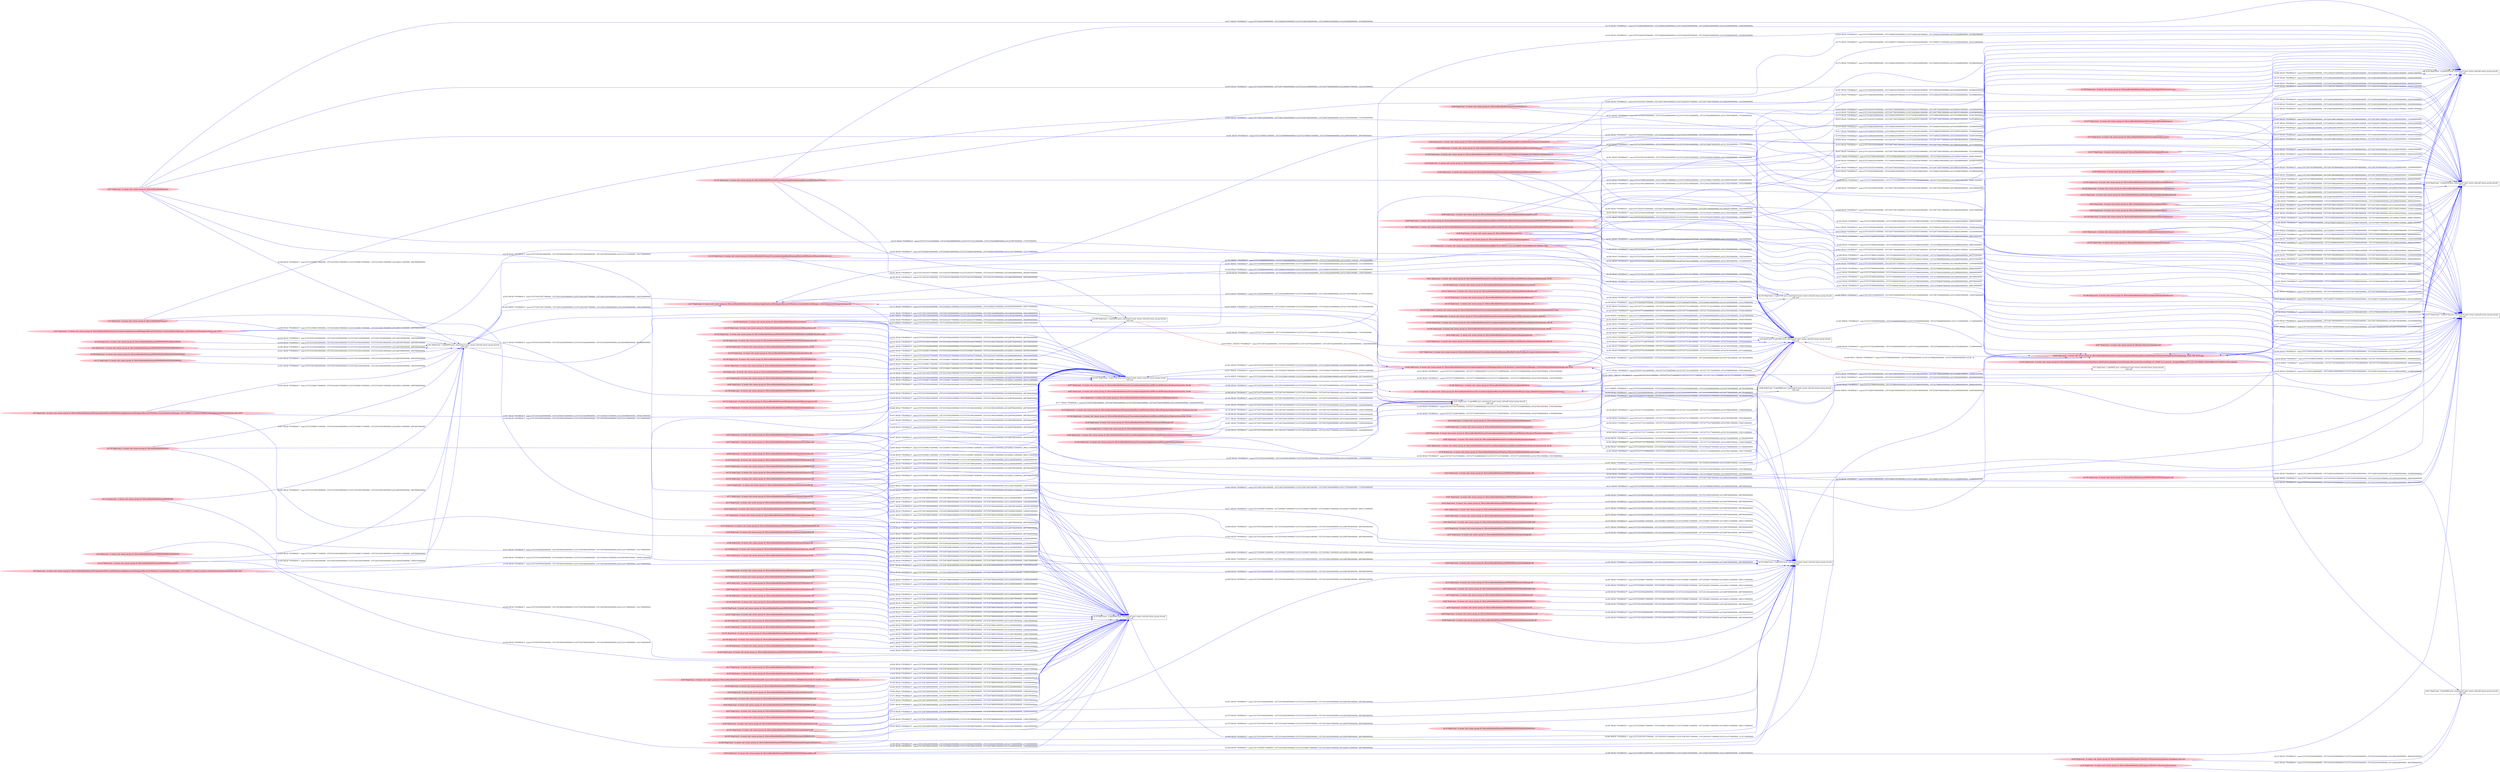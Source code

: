 digraph  {
rankdir=LR
"0"[color=black,label="id:0 HopCount: 0 pid:4092 proc_starttime:0 cmd: owner uid:null owner group id:null,\n null null", shape=box,style=solid];
"1"[color=black,label="id:1 HopCount: 1 pid:6032 proc_starttime:0 cmd: owner uid:null owner group id:null,\n null null", shape=box,style=solid];
"0" -> "1" [id=168,__obj="PROC_CREATE"color=red,label="id:168 PROC_CREATE **NORMAL**  seqs:[1557237998285000000, 1557237998285000000] T:[1557237998285000000, 1557237998285000000] relT:[0, 0]",style=solid];
"161"[color=pink,label="id:161 HopCount: -4 owner uid: owner group id: /Device/HarddiskVolume2/WINDOWS/system32/mswsock.dll ", shape=oval,style=filled];
"167"[color=black,label="id:167 HopCount: -3 pid:5160 proc_starttime:0 cmd: owner uid:null owner group id:null,\n null null", shape=box,style=solid];
"161" -> "167" [id=169,__obj="READ"color=blue,label="id:169 READ **NORMAL**  seqs:[1557235096172000000, 1557235096172000000] T:[1557235096172000000, 1557235096172000000] relT:[2902113000000, 2902113000000]",style=solid];
"38"[color=pink,label="id:38 HopCount: -2 owner uid: owner group id: /Device/HarddiskVolume2/Users/admin/AppData/Roaming/Microsoft/Windows/Themes/CachedFiles ", shape=oval,style=filled];
"20"[color=black,label="id:20 HopCount: -3 pid:4220 proc_starttime:0 cmd: owner uid:null owner group id:null,\n null null", shape=box,style=solid];
"38" -> "20" [id=170,__obj="READ"color=blue,label="id:170 READ **NORMAL**  seqs:[1557234652622000000, 1557234667271000000] T:[1557234652622000000, 1557234667271000000] relT:[3345663000000, 3331014000000]",style=solid];
"51"[color=pink,label="id:51 HopCount: -4 owner uid: owner group id: /Device/HarddiskVolume2/Users/admin/AppData/Local/Packages/Microsoft.Windows.ContentDeliveryManager_cw5n1h2txyewy/Settings/settings.dat.LOG2 ", shape=oval,style=filled];
"51" -> "167" [id=171,__obj="READ"color=blue,label="id:171 READ **NORMAL**  seqs:[1557235162405000000, 1557235162405000000] T:[1557235162405000000, 1557235162405000000] relT:[2835880000000, 2835880000000]",style=solid];
"23"[color=pink,label="id:23 HopCount: -2 owner uid: owner group id: /Device/HarddiskVolume2/Users/admin/AppData/Roaming/Microsoft/desktop.ini ", shape=oval,style=filled];
"23" -> "20" [id=172,__obj="READ"color=blue,label="id:172 READ **NORMAL**  seqs:[1557234652599000000, 1557234662305000000] T:[1557234652599000000, 1557234662305000000] relT:[3345686000000, 3335980000000]",style=solid];
"37"[color=pink,label="id:37 HopCount: -4 owner uid: owner group id: /Device/HarddiskVolume2/Users/admin/AppData/Local/Packages/Microsoft.Windows.ContentDeliveryManager_cw5n1h2txyewy/Settings/settings.dat ", shape=oval,style=filled];
"37" -> "167" [id=173,__obj="READ"color=blue,label="id:173 READ **NORMAL**  seqs:[1557235162345000000, 1557235492511000000] T:[1557235162345000000, 1557235492511000000] relT:[2835940000000, 2505774000000]",style=solid];
"164"[color=pink,label="id:164 HopCount: -3 owner uid: owner group id: /Device/HarddiskVolume2/Users/admin/AppData/Local/Microsoft/Windows/Explorer/iconcache_32.db ", shape=oval,style=filled];
"31"[color=black,label="id:31 HopCount: -2 pid:6960 proc_starttime:0 cmd: owner uid:null owner group id:null,\n null null", shape=box,style=solid];
"164" -> "31" [id=174,__obj="READ"color=blue,label="id:174 READ **NORMAL**  seqs:[1557236754271000000, 1557236754272000000] T:[1557236754271000000, 1557236754272000000] relT:[1244014000000, 1244013000000]",style=solid];
"7"[color=pink,label="id:7 HopCount: -4 owner uid: owner group id: /Device/HarddiskVolume2/WINDOWS/system32/combase.dll ", shape=oval,style=filled];
"18"[color=black,label="id:18 HopCount: -3 pid:6460 proc_starttime:0 cmd: owner uid:null owner group id:null,\n null null", shape=box,style=solid];
"7" -> "18" [id=175,__obj="READ"color=blue,label="id:175 READ **NORMAL**  seqs:[1557236748903000000, 1557236748903000000] T:[1557236748903000000, 1557236748903000000] relT:[1249382000000, 1249382000000]",style=solid];
"123"[color=pink,label="id:123 HopCount: -2 owner uid: owner group id: /Device/HarddiskVolume2/Users/admin/AppData/Roaming/Microsoft/Windows/Themes ", shape=oval,style=filled];
"123" -> "20" [id=176,__obj="READ"color=blue,label="id:176 READ **NORMAL**  seqs:[1557234652600000000, 1557234662239000000] T:[1557234652600000000, 1557234662239000000] relT:[3345685000000, 3336046000000]",style=solid];
"100"[color=pink,label="id:100 HopCount: -2 owner uid: owner group id: /Device/HarddiskVolume2/Users/admin ", shape=oval,style=filled];
"100" -> "31" [id=177,__obj="READ"color=blue,label="id:177 READ **NORMAL**  seqs:[1557236754261000000, 1557236754261000000] T:[1557236754261000000, 1557236754261000000] relT:[1244024000000, 1244024000000]",style=solid];
"58"[color=pink,label="id:58 HopCount: -4 owner uid: owner group id: /Device/HarddiskVolume2/Users/Public ", shape=oval,style=filled];
"58" -> "20" [id=178,__obj="READ"color=blue,label="id:178 READ **NORMAL**  seqs:[1557234652629000000, 1557234652629000000] T:[1557234652629000000, 1557234652629000000] relT:[3345656000000, 3345656000000]",style=solid];
"9"[color=pink,label="id:9 HopCount: -4 owner uid: owner group id: /Device/HarddiskVolume2/WINDOWS/system32/wbem/fastprox.dll ", shape=oval,style=filled];
"9" -> "167" [id=179,__obj="READ"color=blue,label="id:179 READ **NORMAL**  seqs:[1557235100427000000, 1557235100427000000] T:[1557235100427000000, 1557235100427000000] relT:[2897858000000, 2897858000000]",style=solid];
"10"[color=pink,label="id:10 HopCount: -4 owner uid: owner group id: /Device/HarddiskVolume2/Windows/System32/kernel32.dll ", shape=oval,style=filled];
"10" -> "18" [id=180,__obj="READ"color=blue,label="id:180 READ **NORMAL**  seqs:[1557236748901000000, 1557236748901000000] T:[1557236748901000000, 1557236748901000000] relT:[1249384000000, 1249384000000]",style=solid];
"131"[color=pink,label="id:131 HopCount: -4 owner uid: owner group id: /Device/HarddiskVolume2/Users/admin/Pictures/desktop.ini ", shape=oval,style=filled];
"131" -> "20" [id=181,__obj="READ"color=blue,label="id:181 READ **NORMAL**  seqs:[1557234652668000000, 1557234652668000000] T:[1557234652668000000, 1557234652668000000] relT:[3345617000000, 3345617000000]",style=solid];
"11"[color=pink,label="id:11 HopCount: -3 owner uid: owner group id: /Device/HarddiskVolume2/Windows/System32/en-US/filemgmt.dll.mui ", shape=oval,style=filled];
"11" -> "31" [id=182,__obj="READ"color=blue,label="id:182 READ **NORMAL**  seqs:[1557236754253000000, 1557236754260000000] T:[1557236754253000000, 1557236754260000000] relT:[1244032000000, 1244025000000]",style=solid];
"46"[color=pink,label="id:46 HopCount: -2 owner uid: owner group id: /Device/HarddiskVolume2/Users ", shape=oval,style=filled];
"46" -> "20" [id=183,__obj="READ"color=blue,label="id:183 READ **NORMAL**  seqs:[1557234652597000000, 1557234662304000000] T:[1557234652597000000, 1557234662304000000] relT:[3345688000000, 3335981000000]",style=solid];
"12"[color=pink,label="id:12 HopCount: -4 owner uid: owner group id: /Device/HarddiskVolume2/Windows/System32/version.dll ", shape=oval,style=filled];
"12" -> "167" [id=184,__obj="READ"color=blue,label="id:184 READ **NORMAL**  seqs:[1557235100424000000, 1557235100424000000] T:[1557235100424000000, 1557235100424000000] relT:[2897861000000, 2897861000000]",style=solid];
"97"[color=pink,label="id:97 HopCount: -2 owner uid: owner group id: /Device/HarddiskVolume2/Users/admin/AppData/Local/Microsoft/Windows/Explorer/iconcache_idx.db ", shape=oval,style=filled];
"97" -> "31" [id=185,__obj="READ"color=blue,label="id:185 READ **NORMAL**  seqs:[1557236754262000000, 1557236754268000000] T:[1557236754262000000, 1557236754268000000] relT:[1244023000000, 1244017000000]",style=solid];
"13"[color=pink,label="id:13 HopCount: -4 owner uid: owner group id: /Device/HarddiskVolume2/Windows/System32/msvcp_win.dll ", shape=oval,style=filled];
"13" -> "18" [id=186,__obj="READ"color=blue,label="id:186 READ **NORMAL**  seqs:[1557236748902000000, 1557236748902000000] T:[1557236748902000000, 1557236748902000000] relT:[1249383000000, 1249383000000]",style=solid];
"128"[color=pink,label="id:128 HopCount: -4 owner uid: owner group id: /Device/HarddiskVolume2/Users/admin/Documents/desktop.ini ", shape=oval,style=filled];
"128" -> "20" [id=187,__obj="READ"color=blue,label="id:187 READ **NORMAL**  seqs:[1557234652671000000, 1557234652671000000] T:[1557234652671000000, 1557234652671000000] relT:[3345614000000, 3345614000000]",style=solid];
"125"[color=pink,label="id:125 HopCount: -4 owner uid: owner group id: /Device/HarddiskVolume2/Windows/System32/ntdll.dll ", shape=oval,style=filled];
"125" -> "167" [id=188,__obj="READ"color=blue,label="id:188 READ **NORMAL**  seqs:[1557235096172000000, 1557235096172000000] T:[1557235096172000000, 1557235096172000000] relT:[2902113000000, 2902113000000]",style=solid];
"94"[color=pink,label="id:94 HopCount: -4 owner uid: owner group id: /Device/HarddiskVolume2/Users/admin/Videos ", shape=oval,style=filled];
"94" -> "20" [id=189,__obj="READ"color=blue,label="id:189 READ **NORMAL**  seqs:[1557234652661000000, 1557234652661000000] T:[1557234652661000000, 1557234652661000000] relT:[3345624000000, 3345624000000]",style=solid];
"32"[color=pink,label="id:32 HopCount: -4 owner uid: owner group id: /Device/HarddiskVolume2/WINDOWS/SYSTEM32/LOCALE.NLS ", shape=oval,style=filled];
"32" -> "167" [id=190,__obj="READ"color=blue,label="id:190 READ **NORMAL**  seqs:[1557235096172000000, 1557235100422000000] T:[1557235096172000000, 1557235100422000000] relT:[2902113000000, 2897863000000]",style=solid];
"14"[color=pink,label="id:14 HopCount: -3 owner uid: owner group id: /Device/HarddiskVolume2/ProgramData/Microsoft/Windows/Start Menu/Programs/Administrative Tools/services.lnk ", shape=oval,style=filled];
"14" -> "31" [id=191,__obj="READ"color=blue,label="id:191 READ **NORMAL**  seqs:[1557236754250000000, 1557236754250000000] T:[1557236754250000000, 1557236754250000000] relT:[1244035000000, 1244035000000]",style=solid];
"15"[color=pink,label="id:15 HopCount: -4 owner uid: owner group id: /Device/HarddiskVolume2/WINDOWS/Registration/R00000000000d.clb ", shape=oval,style=filled];
"15" -> "18" [id=192,__obj="READ"color=blue,label="id:192 READ **NORMAL**  seqs:[1557236748907000000, 1557236748907000000] T:[1557236748907000000, 1557236748907000000] relT:[1249378000000, 1249378000000]",style=solid];
"126"[color=pink,label="id:126 HopCount: -4 owner uid: owner group id: /Device/HarddiskVolume2/Users/admin/Videos/desktop.ini ", shape=oval,style=filled];
"126" -> "20" [id=193,__obj="READ"color=blue,label="id:193 READ **NORMAL**  seqs:[1557234652663000000, 1557234652663000000] T:[1557234652663000000, 1557234652663000000] relT:[3345622000000, 3345622000000]",style=solid];
"56"[color=pink,label="id:56 HopCount: -4 owner uid: owner group id: /Device/HarddiskVolume2/Windows/System32/gdi32full.dll ", shape=oval,style=filled];
"56" -> "167" [id=194,__obj="READ"color=blue,label="id:194 READ **NORMAL**  seqs:[1557235100423000000, 1557235100423000000] T:[1557235100423000000, 1557235100423000000] relT:[2897862000000, 2897862000000]",style=solid];
"142"[color=pink,label="id:142 HopCount: -2 owner uid: owner group id: /Device/HarddiskVolume2/Users/admin/AppData/Local/Microsoft/Windows/Explorer ", shape=oval,style=filled];
"142" -> "31" [id=195,__obj="READ"color=blue,label="id:195 READ **NORMAL**  seqs:[1557236754261000000, 1557236754277000000] T:[1557236754261000000, 1557236754277000000] relT:[1244024000000, 1244008000000]",style=solid];
"3"[color=pink,label="id:3 HopCount: -4 owner uid: owner group id: /Device/HarddiskVolume1 ", shape=oval,style=filled];
"3" -> "18" [id=196,__obj="READ"color=blue,label="id:196 READ **NORMAL**  seqs:[1557236766545000000, 1557236766545000000] T:[1557236766545000000, 1557236766545000000] relT:[1231740000000, 1231740000000]",style=solid];
"107"[color=pink,label="id:107 HopCount: -4 owner uid: owner group id: /Device/HarddiskVolume2/Users/admin/Music/desktop.ini ", shape=oval,style=filled];
"107" -> "20" [id=197,__obj="READ"color=blue,label="id:197 READ **NORMAL**  seqs:[1557234652665000000, 1557234652665000000] T:[1557234652665000000, 1557234652665000000] relT:[3345620000000, 3345620000000]",style=solid];
"16"[color=pink,label="id:16 HopCount: -3 owner uid: owner group id: /Device/HarddiskVolume2/Windows/System32/filemgmt.dll ", shape=oval,style=filled];
"16" -> "31" [id=198,__obj="READ"color=blue,label="id:198 READ **NORMAL**  seqs:[1557236754251000000, 1557236754252000000] T:[1557236754251000000, 1557236754252000000] relT:[1244034000000, 1244033000000]",style=solid];
"42"[color=pink,label="id:42 HopCount: -2 owner uid: owner group id: /Device/HarddiskVolume2/Users/admin/AppData ", shape=oval,style=filled];
"42" -> "0" [id=199,__obj="READ"color=blue,label="id:199 READ **NORMAL**  seqs:[1557237821921000000, 1557237822090000000] T:[1557237821921000000, 1557237822090000000] relT:[176364000000, 176195000000]",style=solid];
"22"[color=pink,label="id:22 HopCount: -2 owner uid: owner group id: /Device/HarddiskVolume2/WINDOWS/AppPatch/sysmain.sdb ", shape=oval,style=filled];
"22" -> "0" [id=200,__obj="READ"color=blue,label="id:200 READ **NORMAL**  seqs:[1557237721807000000, 1557237721807000000] T:[1557237721807000000, 1557237721807000000] relT:[276478000000, 276478000000]",style=solid];
"23" -> "0" [id=201,__obj="READ"color=blue,label="id:201 READ **NORMAL**  seqs:[1557237821923000000, 1557237822091000000] T:[1557237821923000000, 1557237822091000000] relT:[176362000000, 176194000000]",style=solid];
"24"[color=pink,label="id:24 HopCount: -2 owner uid: owner group id: /Device/HarddiskVolume2/Users/admin/Desktop/oldstyle ", shape=oval,style=filled];
"24" -> "0" [id=202,__obj="READ"color=blue,label="id:202 READ **NORMAL**  seqs:[1557237721415000000, 1557237721418000000] T:[1557237721415000000, 1557237721418000000] relT:[276870000000, 276867000000]",style=solid];
"25"[color=pink,label="id:25 HopCount: -2 owner uid: owner group id: /Device/HarddiskVolume2/Users/admin/AppData/Roaming/Microsoft/Windows/Recent/AutomaticDestinations ", shape=oval,style=filled];
"25" -> "0" [id=203,__obj="READ"color=blue,label="id:203 READ **NORMAL**  seqs:[1557237822052000000, 1557237822077000000] T:[1557237822052000000, 1557237822077000000] relT:[176233000000, 176208000000]",style=solid];
"117"[color=pink,label="id:117 HopCount: -4 owner uid: owner group id: /Device/HarddiskVolume2/Users/admin/AppData/Roaming/Mozilla/Firefox/Profiles/j1y1apqs.default/sessionstore-backups/recovery.js ", shape=oval,style=filled];
"66"[color=black,label="id:66 HopCount: -5 pid:6828 proc_starttime:0 cmd: owner uid:null owner group id:null,\n null null", shape=box,style=solid];
"117" -> "66" [id=204,__obj="READ"color=blue,label="id:204 READ **NORMAL**  seqs:[1557234320465000000, 1557234320466000000] T:[1557234320465000000, 1557234320466000000] relT:[3677820000000, 3677819000000]",style=solid];
"147"[color=pink,label="id:147 HopCount: -4 owner uid: owner group id: /Device/HarddiskVolume2/Users/admin/Pictures ", shape=oval,style=filled];
"147" -> "20" [id=205,__obj="READ"color=blue,label="id:205 READ **NORMAL**  seqs:[1557234652666000000, 1557234652666000000] T:[1557234652666000000, 1557234652666000000] relT:[3345619000000, 3345619000000]",style=solid];
"17"[color=pink,label="id:17 HopCount: -4 owner uid: owner group id: /Device/HarddiskVolume2/Windows/System32/msasn1.dll ", shape=oval,style=filled];
"17" -> "18" [id=206,__obj="READ"color=blue,label="id:206 READ **NORMAL**  seqs:[1557236748903000000, 1557236748903000000] T:[1557236748903000000, 1557236748903000000] relT:[1249382000000, 1249382000000]",style=solid];
"146"[color=pink,label="id:146 HopCount: -2 owner uid: owner group id: /Device/HarddiskVolume2/$RECYCLE.BIN/S-1-5-21-231540947-922634896-4161786520-1004/desktop.ini ", shape=oval,style=filled];
"146" -> "20" [id=207,__obj="READ"color=blue,label="id:207 READ **NORMAL**  seqs:[1557234652623000000, 1557234652623000000] T:[1557234652623000000, 1557234652623000000] relT:[3345662000000, 3345662000000]",style=solid];
"27"[color=pink,label="id:27 HopCount: -6 owner uid: owner group id: /Device/HarddiskVolume2/Users/admin/AppData/Roaming/Mozilla/Firefox/Profiles/j1y1apqs.default/sessionstore-backups ", shape=oval,style=filled];
"27" -> "66" [id=208,__obj="READ"color=blue,label="id:208 READ **NORMAL**  seqs:[1557234320464000000, 1557234320464000000] T:[1557234320464000000, 1557234320464000000] relT:[3677821000000, 3677821000000]",style=solid];
"62"[color=pink,label="id:62 HopCount: -2 owner uid: owner group id: /Device/HarddiskVolume2/Users/admin/AppData/Local/Microsoft/Windows/Explorer/iconcache_16.db ", shape=oval,style=filled];
"62" -> "31" [id=209,__obj="READ"color=blue,label="id:209 READ **NORMAL**  seqs:[1557236754268000000, 1557236754279000000] T:[1557236754268000000, 1557236754279000000] relT:[1244017000000, 1244006000000]",style=solid];
"98"[color=pink,label="id:98 HopCount: -2 owner uid: owner group id: /Device/HarddiskVolume2/Users/admin/AppData/Roaming/Microsoft ", shape=oval,style=filled];
"98" -> "20" [id=210,__obj="READ"color=blue,label="id:210 READ **NORMAL**  seqs:[1557234652599000000, 1557234662305000000] T:[1557234652599000000, 1557234662305000000] relT:[3345686000000, 3335980000000]",style=solid];
"122"[color=pink,label="id:122 HopCount: -2 owner uid: owner group id: /Device/HarddiskVolume2/Users/admin/AppData/Local ", shape=oval,style=filled];
"122" -> "31" [id=211,__obj="READ"color=blue,label="id:211 READ **NORMAL**  seqs:[1557236754261000000, 1557236754261000000] T:[1557236754261000000, 1557236754261000000] relT:[1244024000000, 1244024000000]",style=solid];
"28"[color=pink,label="id:28 HopCount: -4 owner uid: owner group id: /Device/HarddiskVolume2/Windows/System32/sspicli.dll ", shape=oval,style=filled];
"28" -> "18" [id=212,__obj="READ"color=blue,label="id:212 READ **NORMAL**  seqs:[1557236748904000000, 1557236748904000000] T:[1557236748904000000, 1557236748904000000] relT:[1249381000000, 1249381000000]",style=solid];
"79"[color=pink,label="id:79 HopCount: -2 owner uid: owner group id: /Device/HarddiskVolume2/$RECYCLE.BIN/S-1-5-21-231540947-922634896-4161786520-1004 ", shape=oval,style=filled];
"79" -> "20" [id=213,__obj="READ"color=blue,label="id:213 READ **NORMAL**  seqs:[1557234652622000000, 1557234652622000000] T:[1557234652622000000, 1557234652622000000] relT:[3345663000000, 3345663000000]",style=solid];
"84"[color=pink,label="id:84 HopCount: -4 owner uid: owner group id: /Device/HarddiskVolume2/Users/admin/Music ", shape=oval,style=filled];
"84" -> "20" [id=214,__obj="READ"color=blue,label="id:214 READ **NORMAL**  seqs:[1557234652664000000, 1557234652664000000] T:[1557234652664000000, 1557234652664000000] relT:[3345621000000, 3345621000000]",style=solid];
"29"[color=pink,label="id:29 HopCount: -4 owner uid: owner group id: /Device/HarddiskVolume2/Program Files/Five Directions/Acuity/data/.winlogbeat.yml.new ", shape=oval,style=filled];
"21"[color=black,label="id:21 HopCount: -3 pid:4900 proc_starttime:0 cmd: owner uid:null owner group id:null,\n null null", shape=box,style=solid];
"29" -> "21" [id=215,__obj="READ"color=blue,label="id:215 READ **NORMAL**  seqs:[1557234335020000000, 1557234335020000000] T:[1557234335020000000, 1557234335020000000] relT:[3663265000000, 3663265000000]",style=solid];
"30"[color=pink,label="id:30 HopCount: -4 owner uid: owner group id: /Device/HarddiskVolume2/Windows/System32/urlmon.dll ", shape=oval,style=filled];
"30" -> "18" [id=216,__obj="READ"color=blue,label="id:216 READ **NORMAL**  seqs:[1557236748908000000, 1557236748908000000] T:[1557236748908000000, 1557236748908000000] relT:[1249377000000, 1249377000000]",style=solid];
"80"[color=pink,label="id:80 HopCount: -2 owner uid: owner group id: /Device/HarddiskVolume2/Users/admin/AppData/Roaming/Microsoft/Windows/Recent/AutomaticDestinations/5f7b5f1e01b83767.automaticDestinations-ms ", shape=oval,style=filled];
"80" -> "20" [id=217,__obj="READ"color=blue,label="id:217 READ **NORMAL**  seqs:[1557234652672000000, 1557234662287000000] T:[1557234652672000000, 1557234662287000000] relT:[3345613000000, 3335998000000]",style=solid];
"96"[color=pink,label="id:96 HopCount: -2 owner uid: owner group id: /Device/HarddiskVolume2/Users/admin/AppData/Roaming/Microsoft/Windows/Themes/CachedFiles/CachedImage_1024_768_POS4.jpg ", shape=oval,style=filled];
"96" -> "21" [id=218,__obj="READ"color=blue,label="id:218 READ **NORMAL**  seqs:[1557234335020000000, 1557234335020000000] T:[1557234335020000000, 1557234335020000000] relT:[3663265000000, 3663265000000]",style=solid];
"100" -> "20" [id=219,__obj="READ"color=blue,label="id:219 READ **NORMAL**  seqs:[1557234652597000000, 1557234662304000000] T:[1557234652597000000, 1557234662304000000] relT:[3345688000000, 3335981000000]",style=solid];
"31" -> "0" [id=220,__obj="PROC_CREATE"color=red,label="id:220 PROC_CREATE **NORMAL**  seqs:[1557237721271000000, 1557237721271000000] T:[1557237721271000000, 1557237721271000000] relT:[277014000000, 277014000000]",style=solid];
"32" -> "18" [id=221,__obj="READ"color=blue,label="id:221 READ **NORMAL**  seqs:[1557236748902000000, 1557236748902000000] T:[1557236748902000000, 1557236748902000000] relT:[1249383000000, 1249383000000]",style=solid];
"105"[color=pink,label="id:105 HopCount: -4 owner uid: owner group id: /Device/HarddiskVolume2/Users/admin/Downloads ", shape=oval,style=filled];
"105" -> "20" [id=222,__obj="READ"color=blue,label="id:222 READ **NORMAL**  seqs:[1557234652658000000, 1557234652658000000] T:[1557234652658000000, 1557234652658000000] relT:[3345627000000, 3345627000000]",style=solid];
"33"[color=pink,label="id:33 HopCount: -4 owner uid: owner group id: /Device/HarddiskVolume2/Program Files/Five Directions/Acuity/data ", shape=oval,style=filled];
"33" -> "21" [id=223,__obj="READ"color=blue,label="id:223 READ **NORMAL**  seqs:[1557234335019000000, 1557234335019000000] T:[1557234335019000000, 1557234335019000000] relT:[3663266000000, 3663266000000]",style=solid];
"99"[color=pink,label="id:99 HopCount: -2 owner uid: owner group id: /Device/HarddiskVolume2/Users/desktop.ini ", shape=oval,style=filled];
"99" -> "20" [id=224,__obj="READ"color=blue,label="id:224 READ **NORMAL**  seqs:[1557234652597000000, 1557234662303000000] T:[1557234652597000000, 1557234662303000000] relT:[3345688000000, 3335982000000]",style=solid];
"35"[color=pink,label="id:35 HopCount: -2 owner uid: owner group id: /Device/HarddiskVolume2/Users/admin/AppData/Local/Microsoft/Windows/Explorer/thumbcache_256.db ", shape=oval,style=filled];
"35" -> "0" [id=225,__obj="READ"color=blue,label="id:225 READ **NORMAL**  seqs:[1557237721551000000, 1557237721551000000] T:[1557237721551000000, 1557237721551000000] relT:[276734000000, 276734000000]",style=solid];
"36"[color=pink,label="id:36 HopCount: -4 owner uid: owner group id: /Device/HarddiskVolume2/WINDOWS/WinSxS/amd64_microsoft.windows.common-controls_6595b64144ccf1df_6.0.16299.125_none_15cbcf8893620c09/COMCTL32.dll ", shape=oval,style=filled];
"36" -> "18" [id=226,__obj="READ"color=blue,label="id:226 READ **NORMAL**  seqs:[1557236748905000000, 1557236748905000000] T:[1557236748905000000, 1557236748905000000] relT:[1249380000000, 1249380000000]",style=solid];
"63"[color=pink,label="id:63 HopCount: -2 owner uid: owner group id: /Device/HarddiskVolume2/Users/admin/AppData/Roaming ", shape=oval,style=filled];
"63" -> "20" [id=227,__obj="READ"color=blue,label="id:227 READ **NORMAL**  seqs:[1557234652598000000, 1557234662305000000] T:[1557234652598000000, 1557234662305000000] relT:[3345687000000, 3335980000000]",style=solid];
"154"[color=black,label="id:154 HopCount: -3 pid:4780 proc_starttime:0 cmd: owner uid:null owner group id:null,\n null null", shape=box,style=solid];
"37" -> "154" [id=228,__obj="READ"color=blue,label="id:228 READ **NORMAL**  seqs:[1557236484045000000, 1557236484105000000] T:[1557236484045000000, 1557236484105000000] relT:[1514240000000, 1514180000000]",style=solid];
"38" -> "0" [id=229,__obj="READ"color=blue,label="id:229 READ **NORMAL**  seqs:[1557237821956000000, 1557237826993000000] T:[1557237821956000000, 1557237826974000000] relT:[176329000000, 171311000000]",style=solid];
"26"[color=pink,label="id:26 HopCount: -2 owner uid: owner group id: /Device/HarddiskVolume2/Users/admin/Desktop/inch ", shape=oval,style=filled];
"26" -> "0" [id=230,__obj="READ"color=blue,label="id:230 READ **NORMAL**  seqs:[1557237721423000000, 1557237721425000000] T:[1557237721423000000, 1557237721425000000] relT:[276862000000, 276860000000]",style=solid];
"45"[color=pink,label="id:45 HopCount: -2 owner uid: owner group id: /Device/HarddiskVolume2/Users/admin/AppData/Roaming/Microsoft/Windows ", shape=oval,style=filled];
"45" -> "0" [id=231,__obj="READ"color=blue,label="id:231 READ **NORMAL**  seqs:[1557237821923000000, 1557237822091000000] T:[1557237821923000000, 1557237822091000000] relT:[176362000000, 176194000000]",style=solid];
"46" -> "0" [id=232,__obj="READ"color=blue,label="id:232 READ **NORMAL**  seqs:[1557237721415000000, 1557237822089000000] T:[1557237721415000000, 1557237822089000000] relT:[276870000000, 176196000000]",style=solid];
"47"[color=pink,label="id:47 HopCount: -2 owner uid: owner group id: /Device/HarddiskVolume2 ", shape=oval,style=filled];
"47" -> "0" [id=233,__obj="READ"color=blue,label="id:233 READ **NORMAL**  seqs:[1557237721415000000, 1557237822088000000] T:[1557237721415000000, 1557237822088000000] relT:[276870000000, 176197000000]",style=solid];
"48"[color=pink,label="id:48 HopCount: -2 owner uid: owner group id: /Device/HarddiskVolume2/Users/admin/AppData/Local/Microsoft/Windows/Explorer/IconCacheToDelete ", shape=oval,style=filled];
"48" -> "0" [id=234,__obj="READ"color=blue,label="id:234 READ **NORMAL**  seqs:[1557237721887000000, 1557237721887000000] T:[1557237721887000000, 1557237721887000000] relT:[276398000000, 276398000000]",style=solid];
"42" -> "20" [id=235,__obj="READ"color=blue,label="id:235 READ **NORMAL**  seqs:[1557234652598000000, 1557234662305000000] T:[1557234652598000000, 1557234662305000000] relT:[3345687000000, 3335980000000]",style=solid];
"39"[color=pink,label="id:39 HopCount: -4 owner uid: owner group id: /Device/HarddiskVolume2/WINDOWS/system32/CRYPTSP.dll ", shape=oval,style=filled];
"39" -> "18" [id=236,__obj="READ"color=blue,label="id:236 READ **NORMAL**  seqs:[1557236748905000000, 1557236748905000000] T:[1557236748905000000, 1557236748905000000] relT:[1249380000000, 1249380000000]",style=solid];
"25" -> "20" [id=237,__obj="READ"color=blue,label="id:237 READ **NORMAL**  seqs:[1557234652645000000, 1557234662287000000] T:[1557234652645000000, 1557234662287000000] relT:[3345640000000, 3335998000000]",style=solid];
"40"[color=pink,label="id:40 HopCount: -4 owner uid: owner group id: /Device/HarddiskVolume2/Users/admin/AppData/Local/Packages/Microsoft.Windows.ContentDeliveryManager_cw5n1h2txyewy/Settings/settings.dat.LOG1 ", shape=oval,style=filled];
"40" -> "154" [id=238,__obj="READ"color=blue,label="id:238 READ **NORMAL**  seqs:[1557236484007000000, 1557236484106000000] T:[1557236484007000000, 1557236484106000000] relT:[1514278000000, 1514179000000]",style=solid];
"160"[color=black,label="id:160 HopCount: -3 pid:6056 proc_starttime:0 cmd: owner uid:null owner group id:null,\n null null", shape=box,style=solid];
"63" -> "160" [id=239,__obj="READ"color=blue,label="id:239 READ **NORMAL**  seqs:[1557234335377000000, 1557234335377000000] T:[1557234335377000000, 1557234335377000000] relT:[3662908000000, 3662908000000]",style=solid];
"50"[color=pink,label="id:50 HopCount: -4 owner uid: owner group id: /Device/HarddiskVolume2/Windows/System32/msctf.dll ", shape=oval,style=filled];
"50" -> "18" [id=240,__obj="READ"color=blue,label="id:240 READ **NORMAL**  seqs:[1557236748905000000, 1557236748905000000] T:[1557236748905000000, 1557236748905000000] relT:[1249380000000, 1249380000000]",style=solid];
"123" -> "160" [id=241,__obj="READ"color=blue,label="id:241 READ **NORMAL**  seqs:[1557234335377000000, 1557234335378000000] T:[1557234335377000000, 1557234335378000000] relT:[3662908000000, 3662907000000]",style=solid];
"51" -> "154" [id=242,__obj="READ"color=blue,label="id:242 READ **NORMAL**  seqs:[1557236484106000000, 1557236484106000000] T:[1557236484106000000, 1557236484106000000] relT:[1514179000000, 1514179000000]",style=solid];
"92"[color=pink,label="id:92 HopCount: -4 owner uid: owner group id: /Device/HarddiskVolume2/WINDOWS/SYSTEM32/kernelbase.dll ", shape=oval,style=filled];
"92" -> "18" [id=243,__obj="READ"color=blue,label="id:243 READ **NORMAL**  seqs:[1557236748901000000, 1557236748901000000] T:[1557236748901000000, 1557236748901000000] relT:[1249384000000, 1249384000000]",style=solid];
"100" -> "160" [id=244,__obj="READ"color=blue,label="id:244 READ **NORMAL**  seqs:[1557234335377000000, 1557234335377000000] T:[1557234335377000000, 1557234335377000000] relT:[3662908000000, 3662908000000]",style=solid];
"157"[color=black,label="id:157 HopCount: -3 pid:5736 proc_starttime:0 cmd: owner uid:null owner group id:null,\n null null", shape=box,style=solid];
"42" -> "157" [id=245,__obj="READ"color=blue,label="id:245 READ **NORMAL**  seqs:[1557237698329000000, 1557237698487000000] T:[1557237698329000000, 1557237698487000000] relT:[299956000000, 299798000000]",style=solid];
"110"[color=pink,label="id:110 HopCount: -4 owner uid: owner group id: /Device/HarddiskVolume2/Users/admin/AppData/Roaming/Microsoft/Windows/Themes/slideshow.ini ", shape=oval,style=filled];
"110" -> "160" [id=246,__obj="READ"color=blue,label="id:246 READ **NORMAL**  seqs:[1557234335378000000, 1557234335379000000] T:[1557234335379000000, 1557234335379000000] relT:[3662906000000, 3662906000000]",style=solid];
"77"[color=pink,label="id:77 HopCount: -2 owner uid: owner group id: /Device/HarddiskVolume2/Users/admin/AppData/Roaming/Microsoft/Windows/Recent/AutomaticDestinations/f01b4d95cf55d32a.automaticDestinations-ms ", shape=oval,style=filled];
"77" -> "157" [id=247,__obj="READ"color=blue,label="id:247 READ **NORMAL**  seqs:[1557237698425000000, 1557237698425000000] T:[1557237698425000000, 1557237698425000000] relT:[299860000000, 299860000000]",style=solid];
"52"[color=pink,label="id:52 HopCount: -4 owner uid: owner group id: /Device/HarddiskVolume2/WINDOWS/SYSTEM32/WTSAPI32.dll ", shape=oval,style=filled];
"52" -> "18" [id=248,__obj="READ"color=blue,label="id:248 READ **NORMAL**  seqs:[1557236748905000000, 1557236748905000000] T:[1557236748905000000, 1557236748905000000] relT:[1249380000000, 1249380000000]",style=solid];
"2"[color=black,label="id:2 HopCount: -3 pid:6836 proc_starttime:0 cmd: owner uid:null owner group id:null,\n null null", shape=box,style=solid];
"2" -> "37" [id=249,__obj="WRITE"color=blue,label="id:249 WRITE **NORMAL**  seqs:[1557236152877000000, 1557236152926000000] T:[1557236152877000000, 1557236152926000000] relT:[1845408000000, 1845359000000]",style=solid];
"154" -> "37" [id=250,__obj="WRITE"color=blue,label="id:250 WRITE **NORMAL**  seqs:[1557236484045000000, 1557236484096000000] T:[1557236484045000000, 1557236484096000000] relT:[1514240000000, 1514189000000]",style=solid];
"53"[color=pink,label="id:53 HopCount: -4 owner uid: owner group id: /Device/HarddiskVolume2/Users/admin/Downloads/desktop.ini ", shape=oval,style=filled];
"53" -> "157" [id=251,__obj="READ"color=blue,label="id:251 READ **NORMAL**  seqs:[1557237698451000000, 1557237698451000000] T:[1557237698451000000, 1557237698451000000] relT:[299834000000, 299834000000]",style=solid];
"54"[color=pink,label="id:54 HopCount: -4 owner uid: owner group id: /Device/HarddiskVolume2/Windows/System32/user32.dll ", shape=oval,style=filled];
"54" -> "18" [id=252,__obj="READ"color=blue,label="id:252 READ **NORMAL**  seqs:[1557236748902000000, 1557236748902000000] T:[1557236748902000000, 1557236748902000000] relT:[1249383000000, 1249383000000]",style=solid];
"152"[color=black,label="id:152 HopCount: -3 pid:4516 proc_starttime:0 cmd: owner uid:null owner group id:null,\n null null", shape=box,style=solid];
"152" -> "37" [id=253,__obj="WRITE"color=blue,label="id:253 WRITE **NORMAL**  seqs:[1557235822688000000, 1557235822745000000] T:[1557235822688000000, 1557235822745000000] relT:[2175597000000, 2175540000000]",style=solid];
"23" -> "157" [id=254,__obj="READ"color=blue,label="id:254 READ **NORMAL**  seqs:[1557237698330000000, 1557237698330000000] T:[1557237698330000000, 1557237698330000000] relT:[299955000000, 299955000000]",style=solid];
"167" -> "37" [id=255,__obj="WRITE"color=blue,label="id:255 WRITE **NORMAL**  seqs:[1557235162345000000, 1557235492562000000] T:[1557235162345000000, 1557235492562000000] relT:[2835940000000, 2505723000000]",style=solid];
"96" -> "157" [id=256,__obj="READ"color=blue,label="id:256 READ **NORMAL**  seqs:[1557237698421000000, 1557237703339000000] T:[1557237698421000000, 1557237703339000000] relT:[299864000000, 294946000000]",style=solid];
"56" -> "18" [id=257,__obj="READ"color=blue,label="id:257 READ **NORMAL**  seqs:[1557236748902000000, 1557236748902000000] T:[1557236748902000000, 1557236748902000000] relT:[1249383000000, 1249383000000]",style=solid];
"49"[color=pink,label="id:49 HopCount: -2 owner uid: owner group id: /Device/HarddiskVolume2/Users/admin/Desktop/upgather ", shape=oval,style=filled];
"49" -> "0" [id=258,__obj="READ"color=blue,label="id:258 READ **NORMAL**  seqs:[1557237721749000000, 1557237721751000000] T:[1557237721749000000, 1557237721751000000] relT:[276536000000, 276534000000]",style=solid];
"59"[color=pink,label="id:59 HopCount: -2 owner uid: owner group id: /Device/HarddiskVolume2/Users/admin/AppData/Local/Microsoft/Windows/Explorer/ThumbCacheToDelete ", shape=oval,style=filled];
"59" -> "0" [id=259,__obj="READ"color=blue,label="id:259 READ **NORMAL**  seqs:[1557237721474000000, 1557237721474000000] T:[1557237721474000000, 1557237721474000000] relT:[276811000000, 276811000000]",style=solid];
"60"[color=pink,label="id:60 HopCount: -2 owner uid: owner group id: /Device/HarddiskVolume2/Users/admin/Desktop/unhomologized ", shape=oval,style=filled];
"60" -> "0" [id=260,__obj="READ"color=blue,label="id:260 READ **NORMAL**  seqs:[1557237721771000000, 1557237721774000000] T:[1557237721771000000, 1557237721774000000] relT:[276514000000, 276511000000]",style=solid];
"61"[color=pink,label="id:61 HopCount: -2 owner uid: owner group id: /Device/HarddiskVolume2/Users/admin/AppData/Local/Microsoft/Windows/Explorer/thumbcache_48.db ", shape=oval,style=filled];
"61" -> "0" [id=261,__obj="READ"color=blue,label="id:261 READ **NORMAL**  seqs:[1557237721478000000, 1557237721478000000] T:[1557237721478000000, 1557237721478000000] relT:[276807000000, 276807000000]",style=solid];
"62" -> "0" [id=262,__obj="READ"color=blue,label="id:262 READ **NORMAL**  seqs:[1557237721888000000, 1557237721888000000] T:[1557237721888000000, 1557237721888000000] relT:[276397000000, 276397000000]",style=solid];
"2" -> "40" [id=263,__obj="WRITE"color=blue,label="id:263 WRITE **NORMAL**  seqs:[1557236152832000000, 1557236152832000000] T:[1557236152832000000, 1557236152832000000] relT:[1845453000000, 1845453000000]",style=solid];
"154" -> "40" [id=264,__obj="WRITE"color=blue,label="id:264 WRITE **NORMAL**  seqs:[1557236484006000000, 1557236484006000000] T:[1557236484006000000, 1557236484006000000] relT:[1514279000000, 1514279000000]",style=solid];
"58" -> "157" [id=265,__obj="READ"color=blue,label="id:265 READ **NORMAL**  seqs:[1557237698374000000, 1557237698374000000] T:[1557237698374000000, 1557237698374000000] relT:[299911000000, 299911000000]",style=solid];
"64"[color=pink,label="id:64 HopCount: -4 owner uid: owner group id: /Device/HarddiskVolume2/WINDOWS/SYSTEM32/MSIMG32.DLL ", shape=oval,style=filled];
"64" -> "18" [id=266,__obj="READ"color=blue,label="id:266 READ **NORMAL**  seqs:[1557236748905000000, 1557236748905000000] T:[1557236748905000000, 1557236748905000000] relT:[1249380000000, 1249380000000]",style=solid];
"167" -> "40" [id=267,__obj="WRITE"color=blue,label="id:267 WRITE **NORMAL**  seqs:[1557235162299000000, 1557235492473000000] T:[1557235162299000000, 1557235492473000000] relT:[2835986000000, 2505812000000]",style=solid];
"45" -> "157" [id=268,__obj="READ"color=blue,label="id:268 READ **NORMAL**  seqs:[1557237698331000000, 1557237698488000000] T:[1557237698331000000, 1557237698488000000] relT:[299954000000, 299797000000]",style=solid];
"152" -> "40" [id=269,__obj="WRITE"color=blue,label="id:269 WRITE **NORMAL**  seqs:[1557235822656000000, 1557235822656000000] T:[1557235822656000000, 1557235822656000000] relT:[2175629000000, 2175629000000]",style=solid];
"22" -> "157" [id=270,__obj="READ"color=blue,label="id:270 READ **NORMAL**  seqs:[1557234851596000000, 1557234851597000000] T:[1557234851596000000, 1557234851597000000] relT:[3146689000000, 3146688000000]",style=solid];
"65"[color=pink,label="id:65 HopCount: -4 owner uid: owner group id: /Device/HarddiskVolume2/WINDOWS/system32/rsaenh.dll ", shape=oval,style=filled];
"65" -> "18" [id=271,__obj="READ"color=blue,label="id:271 READ **NORMAL**  seqs:[1557236748907000000, 1557236748907000000] T:[1557236748907000000, 1557236748907000000] relT:[1249378000000, 1249378000000]",style=solid];
"63" -> "157" [id=272,__obj="READ"color=blue,label="id:272 READ **NORMAL**  seqs:[1557237698330000000, 1557237698487000000] T:[1557237698330000000, 1557237698487000000] relT:[299955000000, 299798000000]",style=solid];
"66" -> "117" [id=273,__obj="WRITE"color=blue,label="id:273 WRITE **NORMAL**  seqs:[1557234320466000000, 1557234320466000000] T:[1557234320466000000, 1557234320466000000] relT:[3677819000000, 3677819000000]",style=solid];
"123" -> "157" [id=274,__obj="READ"color=blue,label="id:274 READ **NORMAL**  seqs:[1557237698332000000, 1557237698417000000] T:[1557237698332000000, 1557237698417000000] relT:[299953000000, 299868000000]",style=solid];
"67"[color=pink,label="id:67 HopCount: -4 owner uid: owner group id: /Device/HarddiskVolume2/Windows/System32/ucrtbase.dll ", shape=oval,style=filled];
"67" -> "18" [id=275,__obj="READ"color=blue,label="id:275 READ **NORMAL**  seqs:[1557236748902000000, 1557236748902000000] T:[1557236748902000000, 1557236748902000000] relT:[1249383000000, 1249383000000]",style=solid];
"167" -> "117" [id=276,__obj="WRITE"color=blue,label="id:276 WRITE **NORMAL**  seqs:[1557234320861000000, 1557234320861000000] T:[1557234320861000000, 1557234320861000000] relT:[3677424000000, 3677424000000]",style=solid];
"99" -> "157" [id=277,__obj="READ"color=blue,label="id:277 READ **NORMAL**  seqs:[1557237698328000000, 1557237698328000000] T:[1557237698328000000, 1557237698328000000] relT:[299957000000, 299957000000]",style=solid];
"47" -> "18" [id=278,__obj="READ"color=blue,label="id:278 READ **NORMAL**  seqs:[1557236766544000000, 1557236766545000000] T:[1557236766544000000, 1557236766545000000] relT:[1231741000000, 1231740000000]",style=solid];
"37" -> "152" [id=279,__obj="READ"color=blue,label="id:279 READ **NORMAL**  seqs:[1557235822688000000, 1557235822688000000] T:[1557235822688000000, 1557235822688000000] relT:[2175597000000, 2175597000000]",style=solid];
"38" -> "157" [id=280,__obj="READ"color=blue,label="id:280 READ **NORMAL**  seqs:[1557237698366000000, 1557237703338000000] T:[1557237698366000000, 1557237703338000000] relT:[299919000000, 294947000000]",style=solid];
"47" -> "157" [id=281,__obj="READ"color=blue,label="id:281 READ **NORMAL**  seqs:[1557237698327000000, 1557237698486000000] T:[1557237698327000000, 1557237698486000000] relT:[299958000000, 299799000000]",style=solid];
"69"[color=pink,label="id:69 HopCount: -4 owner uid: owner group id: /Device/HarddiskVolume2/Windows/System32/crypt32.dll ", shape=oval,style=filled];
"69" -> "18" [id=282,__obj="READ"color=blue,label="id:282 READ **NORMAL**  seqs:[1557236748903000000, 1557236748903000000] T:[1557236748903000000, 1557236748903000000] relT:[1249382000000, 1249382000000]",style=solid];
"70"[color=pink,label="id:70 HopCount: -4 owner uid: owner group id: /Device/HarddiskVolume2/WINDOWS/SYSTEM32/IPHLPAPI.DLL ", shape=oval,style=filled];
"70" -> "152" [id=283,__obj="READ"color=blue,label="id:283 READ **NORMAL**  seqs:[1557235096173000000, 1557235096173000000] T:[1557235096173000000, 1557235096173000000] relT:[2902112000000, 2902112000000]",style=solid];
"25" -> "157" [id=284,__obj="READ"color=blue,label="id:284 READ **NORMAL**  seqs:[1557237698425000000, 1557237698463000000] T:[1557237698425000000, 1557237698463000000] relT:[299860000000, 299822000000]",style=solid];
"63" -> "0" [id=285,__obj="READ"color=blue,label="id:285 READ **NORMAL**  seqs:[1557237821922000000, 1557237822091000000] T:[1557237821922000000, 1557237822091000000] relT:[176363000000, 176194000000]",style=solid];
"77" -> "0" [id=286,__obj="READ"color=blue,label="id:286 READ **NORMAL**  seqs:[1557237822052000000, 1557237822053000000] T:[1557237822052000000, 1557237822053000000] relT:[176233000000, 176232000000]",style=solid];
"78"[color=pink,label="id:78 HopCount: -2 owner uid: owner group id: /Device/HarddiskVolume2/Program Files/mozilla/firefox/firefox.exe.Config ", shape=oval,style=filled];
"78" -> "0" [id=287,__obj="READ"color=blue,label="id:287 READ **NORMAL**  seqs:[1557237721808000000, 1557237721808000000] T:[1557237721808000000, 1557237721808000000] relT:[276477000000, 276477000000]",style=solid];
"79" -> "0" [id=288,__obj="READ"color=blue,label="id:288 READ **NORMAL**  seqs:[1557237821957000000, 1557237821957000000] T:[1557237821957000000, 1557237821957000000] relT:[176328000000, 176328000000]",style=solid];
"80" -> "0" [id=289,__obj="READ"color=blue,label="id:289 READ **NORMAL**  seqs:[1557237822077000000, 1557237822077000000] T:[1557237822077000000, 1557237822077000000] relT:[176208000000, 176208000000]",style=solid];
"133"[color=pink,label="id:133 HopCount: -4 owner uid: owner group id: /Device/HarddiskVolume2/Windows/System32/shlwapi.dll ", shape=oval,style=filled];
"133" -> "152" [id=290,__obj="READ"color=blue,label="id:290 READ **NORMAL**  seqs:[1557235100424000000, 1557235100424000000] T:[1557235100424000000, 1557235100424000000] relT:[2897861000000, 2897861000000]",style=solid];
"73"[color=pink,label="id:73 HopCount: -4 owner uid: owner group id: /Device/HarddiskVolume2/Windows/System32/cfgmgr32.dll ", shape=oval,style=filled];
"73" -> "18" [id=291,__obj="READ"color=blue,label="id:291 READ **NORMAL**  seqs:[1557236748906000000, 1557236748906000000] T:[1557236748906000000, 1557236748906000000] relT:[1249379000000, 1249379000000]",style=solid];
"74"[color=pink,label="id:74 HopCount: -4 owner uid: owner group id: /Device/HarddiskVolume2/Users/admin/Documents ", shape=oval,style=filled];
"74" -> "157" [id=292,__obj="READ"color=blue,label="id:292 READ **NORMAL**  seqs:[1557237698460000000, 1557237698460000000] T:[1557237698460000000, 1557237698460000000] relT:[299825000000, 299825000000]",style=solid];
"82"[color=pink,label="id:82 HopCount: -4 owner uid: owner group id: /Device/HarddiskVolume2/WINDOWS/SYSTEM32/PNRPNSP.DLL ", shape=oval,style=filled];
"82" -> "152" [id=293,__obj="READ"color=blue,label="id:293 READ **NORMAL**  seqs:[1557235096172000000, 1557235096172000000] T:[1557235096172000000, 1557235096172000000] relT:[2902113000000, 2902113000000]",style=solid];
"83"[color=pink,label="id:83 HopCount: -4 owner uid: owner group id: /Device/HarddiskVolume2/WINDOWS/SYSTEM32/EN-US ", shape=oval,style=filled];
"83" -> "18" [id=294,__obj="READ"color=blue,label="id:294 READ **NORMAL**  seqs:[1557236766546000000, 1557236766546000000] T:[1557236766546000000, 1557236766546000000] relT:[1231739000000, 1231739000000]",style=solid];
"84" -> "157" [id=295,__obj="READ"color=blue,label="id:295 READ **NORMAL**  seqs:[1557237698455000000, 1557237698455000000] T:[1557237698455000000, 1557237698455000000] relT:[299830000000, 299830000000]",style=solid];
"85"[color=pink,label="id:85 HopCount: -4 owner uid: owner group id: /Device/HarddiskVolume2/Windows/System32/srvcli.dll ", shape=oval,style=filled];
"85" -> "152" [id=296,__obj="READ"color=blue,label="id:296 READ **NORMAL**  seqs:[1557235100425000000, 1557235100425000000] T:[1557235100425000000, 1557235100425000000] relT:[2897860000000, 2897860000000]",style=solid];
"80" -> "157" [id=297,__obj="READ"color=blue,label="id:297 READ **NORMAL**  seqs:[1557237698462000000, 1557237698463000000] T:[1557237698462000000, 1557237698463000000] relT:[299823000000, 299822000000]",style=solid];
"86"[color=pink,label="id:86 HopCount: -4 owner uid: owner group id: /Device/HarddiskVolume2/Windows/System32/uxtheme.dll ", shape=oval,style=filled];
"86" -> "18" [id=298,__obj="READ"color=blue,label="id:298 READ **NORMAL**  seqs:[1557236748907000000, 1557236748907000000] T:[1557236748907000000, 1557236748907000000] relT:[1249378000000, 1249378000000]",style=solid];
"54" -> "152" [id=299,__obj="READ"color=blue,label="id:299 READ **NORMAL**  seqs:[1557235100422000000, 1557235100422000000] T:[1557235100422000000, 1557235100422000000] relT:[2897863000000, 2897863000000]",style=solid];
"87"[color=pink,label="id:87 HopCount: -4 owner uid: owner group id: /Windows/System32/ploptin.dll ", shape=oval,style=filled];
"87" -> "157" [id=300,__obj="READ"color=blue,label="id:300 READ **NORMAL**  seqs:[1557234851630000000, 1557234851630000000] T:[1557234851630000000, 1557234851630000000] relT:[3146655000000, 3146655000000]",style=solid];
"88"[color=pink,label="id:88 HopCount: -4 owner uid: owner group id: /Device/HarddiskVolume2/Windows/System32/win32u.dll ", shape=oval,style=filled];
"88" -> "18" [id=301,__obj="READ"color=blue,label="id:301 READ **NORMAL**  seqs:[1557236748902000000, 1557236748902000000] T:[1557236748902000000, 1557236748902000000] relT:[1249383000000, 1249383000000]",style=solid];
"89"[color=pink,label="id:89 HopCount: -4 owner uid: owner group id: /Device/HarddiskVolume2/WINDOWS/system32/wbem/wbemprox.dll ", shape=oval,style=filled];
"89" -> "152" [id=302,__obj="READ"color=blue,label="id:302 READ **NORMAL**  seqs:[1557235100426000000, 1557235100426000000] T:[1557235100426000000, 1557235100426000000] relT:[2897859000000, 2897859000000]",style=solid];
"100" -> "157" [id=303,__obj="READ"color=blue,label="id:303 READ **NORMAL**  seqs:[1557237698329000000, 1557237698487000000] T:[1557237698329000000, 1557237698487000000] relT:[299956000000, 299798000000]",style=solid];
"6"[color=pink,label="id:6 HopCount: -4 owner uid: owner group id: /Device/HarddiskVolume2/WINDOWS/REGISTRATION ", shape=oval,style=filled];
"6" -> "18" [id=304,__obj="READ"color=blue,label="id:304 READ **NORMAL**  seqs:[1557236766545000000, 1557236766545000000] T:[1557236766545000000, 1557236766545000000] relT:[1231740000000, 1231740000000]",style=solid];
"90"[color=pink,label="id:90 HopCount: -4 owner uid: owner group id: /Device/HarddiskVolume2/WINDOWS/system32/wbem/wmiutils.dll ", shape=oval,style=filled];
"90" -> "152" [id=305,__obj="READ"color=blue,label="id:305 READ **NORMAL**  seqs:[1557235100427000000, 1557235100427000000] T:[1557235100427000000, 1557235100427000000] relT:[2897858000000, 2897858000000]",style=solid];
"92" -> "157" [id=306,__obj="READ"color=blue,label="id:306 READ **NORMAL**  seqs:[1557234851630000000, 1557234851630000000] T:[1557234851630000000, 1557234851630000000] relT:[3146655000000, 3146655000000]",style=solid];
"93"[color=pink,label="id:93 HopCount: -4 owner uid: owner group id: /Device/HarddiskVolume2/Windows/System32/bcryptprimitives.dll ", shape=oval,style=filled];
"93" -> "18" [id=307,__obj="READ"color=blue,label="id:307 READ **NORMAL**  seqs:[1557236748903000000, 1557236748903000000] T:[1557236748903000000, 1557236748903000000] relT:[1249382000000, 1249382000000]",style=solid];
"81"[color=pink,label="id:81 HopCount: -2 owner uid: owner group id: /Device/HarddiskVolume2/Users/admin/AppData/Local/Microsoft/Windows/Explorer/thumbcache_16.db ", shape=oval,style=filled];
"81" -> "0" [id=308,__obj="READ"color=blue,label="id:308 READ **NORMAL**  seqs:[1557237721476000000, 1557237721476000000] T:[1557237721476000000, 1557237721476000000] relT:[276809000000, 276809000000]",style=solid];
"96" -> "0" [id=309,__obj="READ"color=blue,label="id:309 READ **NORMAL**  seqs:[1557237822048000000, 1557237826995000000] T:[1557237822049000000, 1557237826995000000] relT:[176236000000, 171290000000]",style=solid];
"97" -> "0" [id=310,__obj="READ"color=blue,label="id:310 READ **NORMAL**  seqs:[1557237721888000000, 1557237721888000000] T:[1557237721888000000, 1557237721888000000] relT:[276397000000, 276397000000]",style=solid];
"98" -> "0" [id=311,__obj="READ"color=blue,label="id:311 READ **NORMAL**  seqs:[1557237821923000000, 1557237822091000000] T:[1557237821923000000, 1557237822091000000] relT:[176362000000, 176194000000]",style=solid];
"99" -> "0" [id=312,__obj="READ"color=blue,label="id:312 READ **NORMAL**  seqs:[1557237821918000000, 1557237822089000000] T:[1557237821918000000, 1557237822089000000] relT:[176367000000, 176196000000]",style=solid];
"94" -> "157" [id=313,__obj="READ"color=blue,label="id:313 READ **NORMAL**  seqs:[1557237698453000000, 1557237698453000000] T:[1557237698453000000, 1557237698453000000] relT:[299832000000, 299832000000]",style=solid];
"101"[color=pink,label="id:101 HopCount: -4 owner uid: owner group id: /Device/HarddiskVolume2/Windows/System32/gdi32.dll ", shape=oval,style=filled];
"101" -> "18" [id=314,__obj="READ"color=blue,label="id:314 READ **NORMAL**  seqs:[1557236748902000000, 1557236748902000000] T:[1557236748902000000, 1557236748902000000] relT:[1249383000000, 1249383000000]",style=solid];
"116"[color=pink,label="id:116 HopCount: -4 owner uid: owner group id: /Device/HarddiskVolume4 ", shape=oval,style=filled];
"116" -> "18" [id=315,__obj="READ"color=blue,label="id:315 READ **NORMAL**  seqs:[1557236766545000000, 1557236766545000000] T:[1557236766545000000, 1557236766545000000] relT:[1231740000000, 1231740000000]",style=solid];
"102"[color=pink,label="id:102 HopCount: -4 owner uid: owner group id: /Device/HarddiskVolume2/ProgramData/Microsoft/Windows/AppRepository/Packages/Microsoft.MicrosoftEdge_41.16299.15.0_neutral__8wekyb3d8bbwe/S-1-5-21-231540947-922634896-4161786520-1004.pckgdep ", shape=oval,style=filled];
"102" -> "157" [id=316,__obj="READ"color=blue,label="id:316 READ **NORMAL**  seqs:[1557234851594000000, 1557234851594000000] T:[1557234851594000000, 1557234851594000000] relT:[3146691000000, 3146691000000]",style=solid];
"79" -> "157" [id=317,__obj="READ"color=blue,label="id:317 READ **NORMAL**  seqs:[1557237698366000000, 1557237698367000000] T:[1557237698366000000, 1557237698367000000] relT:[299919000000, 299918000000]",style=solid];
"103"[color=pink,label="id:103 HopCount: -4 owner uid: owner group id: /Device/HarddiskVolume2/WINDOWS/SYSTEM32/ole32.dll ", shape=oval,style=filled];
"103" -> "18" [id=318,__obj="READ"color=blue,label="id:318 READ **NORMAL**  seqs:[1557236748906000000, 1557236748906000000] T:[1557236748906000000, 1557236748906000000] relT:[1249379000000, 1249379000000]",style=solid];
"98" -> "157" [id=319,__obj="READ"color=blue,label="id:319 READ **NORMAL**  seqs:[1557237698331000000, 1557237698488000000] T:[1557237698331000000, 1557237698488000000] relT:[299954000000, 299797000000]",style=solid];
"104"[color=pink,label="id:104 HopCount: -4 owner uid: owner group id: /Device/HarddiskVolume2/WINDOWS/system32/IMM32.DLL ", shape=oval,style=filled];
"104" -> "18" [id=320,__obj="READ"color=blue,label="id:320 READ **NORMAL**  seqs:[1557236748906000000, 1557236748906000000] T:[1557236748906000000, 1557236748906000000] relT:[1249379000000, 1249379000000]",style=solid];
"105" -> "157" [id=321,__obj="READ"color=blue,label="id:321 READ **NORMAL**  seqs:[1557237698450000000, 1557237698450000000] T:[1557237698450000000, 1557237698450000000] relT:[299835000000, 299835000000]",style=solid];
"106"[color=pink,label="id:106 HopCount: -4 owner uid: owner group id: /Device/HarddiskVolume2/WINDOWS/Globalization/Sorting/sortdefault.nls ", shape=oval,style=filled];
"106" -> "18" [id=322,__obj="READ"color=blue,label="id:322 READ **NORMAL**  seqs:[1557236748907000000, 1557236748907000000] T:[1557236748907000000, 1557236748907000000] relT:[1249378000000, 1249378000000]",style=solid];
"107" -> "157" [id=323,__obj="READ"color=blue,label="id:323 READ **NORMAL**  seqs:[1557237698456000000, 1557237698457000000] T:[1557237698456000000, 1557237698457000000] relT:[299829000000, 299828000000]",style=solid];
"119"[color=pink,label="id:119 HopCount: -4 owner uid: owner group id: /Device/HarddiskVolume2/WINDOWS/system32 ", shape=oval,style=filled];
"119" -> "18" [id=324,__obj="READ"color=blue,label="id:324 READ **NORMAL**  seqs:[1557236766545000000, 1557236766545000000] T:[1557236766545000000, 1557236766545000000] relT:[1231740000000, 1231740000000]",style=solid];
"146" -> "157" [id=325,__obj="READ"color=blue,label="id:325 READ **NORMAL**  seqs:[1557237698367000000, 1557237698367000000] T:[1557237698367000000, 1557237698367000000] relT:[299918000000, 299918000000]",style=solid];
"100" -> "0" [id=326,__obj="READ"color=blue,label="id:326 READ **NORMAL**  seqs:[1557237721416000000, 1557237822090000000] T:[1557237721416000000, 1557237822090000000] relT:[276869000000, 176195000000]",style=solid];
"120"[color=pink,label="id:120 HopCount: -2 owner uid: owner group id: /Device/HarddiskVolume2/Users/admin/Desktop/muscovitized ", shape=oval,style=filled];
"120" -> "0" [id=327,__obj="READ"color=blue,label="id:327 READ **NORMAL**  seqs:[1557237721419000000, 1557237721421000000] T:[1557237721419000000, 1557237721421000000] relT:[276866000000, 276864000000]",style=solid];
"121"[color=pink,label="id:121 HopCount: -2 owner uid: owner group id: /Device/HarddiskVolume2/Program Files/mozilla/firefox/firefox.exe ", shape=oval,style=filled];
"121" -> "0" [id=328,__obj="READ"color=blue,label="id:328 READ **NORMAL**  seqs:[1557237721806000000, 1557237721904000000] T:[1557237721806000000, 1557237721904000000] relT:[276479000000, 276381000000]",style=solid];
"122" -> "0" [id=329,__obj="READ"color=blue,label="id:329 READ **NORMAL**  seqs:[1557237721473000000, 1557237721809000000] T:[1557237721473000000, 1557237721809000000] relT:[276812000000, 276476000000]",style=solid];
"123" -> "0" [id=330,__obj="READ"color=blue,label="id:330 READ **NORMAL**  seqs:[1557237821924000000, 1557237822038000000] T:[1557237821924000000, 1557237822038000000] relT:[176361000000, 176247000000]",style=solid];
"125" -> "18" [id=331,__obj="READ"color=blue,label="id:331 READ **NORMAL**  seqs:[1557236748901000000, 1557236748901000000] T:[1557236748901000000, 1557236748901000000] relT:[1249384000000, 1249384000000]",style=solid];
"126" -> "157" [id=332,__obj="READ"color=blue,label="id:332 READ **NORMAL**  seqs:[1557237698454000000, 1557237698454000000] T:[1557237698454000000, 1557237698454000000] relT:[299831000000, 299831000000]",style=solid];
"46" -> "157" [id=333,__obj="READ"color=blue,label="id:333 READ **NORMAL**  seqs:[1557237698329000000, 1557237698486000000] T:[1557237698329000000, 1557237698486000000] relT:[299956000000, 299799000000]",style=solid];
"127"[color=pink,label="id:127 HopCount: -4 owner uid: owner group id: /Device/HarddiskVolume2/Windows/System32/WINSTA.dll ", shape=oval,style=filled];
"127" -> "18" [id=334,__obj="READ"color=blue,label="id:334 READ **NORMAL**  seqs:[1557236748905000000, 1557236748905000000] T:[1557236748905000000, 1557236748905000000] relT:[1249380000000, 1249380000000]",style=solid];
"166"[color=pink,label="id:166 HopCount: -2 owner uid: owner group id: /Device/HarddiskVolume2/Users/admin/Desktop ", shape=oval,style=filled];
"166" -> "157" [id=335,__obj="READ"color=blue,label="id:335 READ **NORMAL**  seqs:[1557237698445000000, 1557237698445000000] T:[1557237698445000000, 1557237698445000000] relT:[299840000000, 299840000000]",style=solid];
"114"[color=pink,label="id:114 HopCount: -4 owner uid: owner group id: /Device/HarddiskVolume2/WINDOWS ", shape=oval,style=filled];
"114" -> "18" [id=336,__obj="READ"color=blue,label="id:336 READ **NORMAL**  seqs:[1557236766545000000, 1557236766545000000] T:[1557236766545000000, 1557236766545000000] relT:[1231740000000, 1231740000000]",style=solid];
"128" -> "157" [id=337,__obj="READ"color=blue,label="id:337 READ **NORMAL**  seqs:[1557237698462000000, 1557237698462000000] T:[1557237698462000000, 1557237698462000000] relT:[299823000000, 299823000000]",style=solid];
"129"[color=pink,label="id:129 HopCount: -4 owner uid: owner group id: /Device/HarddiskVolume2/Windows/System32/propsys.dll ", shape=oval,style=filled];
"129" -> "18" [id=338,__obj="READ"color=blue,label="id:338 READ **NORMAL**  seqs:[1557236748908000000, 1557236748908000000] T:[1557236748908000000, 1557236748908000000] relT:[1249377000000, 1249377000000]",style=solid];
"131" -> "157" [id=339,__obj="READ"color=blue,label="id:339 READ **NORMAL**  seqs:[1557237698459000000, 1557237698459000000] T:[1557237698459000000, 1557237698459000000] relT:[299826000000, 299826000000]",style=solid];
"132"[color=pink,label="id:132 HopCount: -4 owner uid: owner group id: /Device/HarddiskVolume2/Windows/System32/profapi.dll ", shape=oval,style=filled];
"132" -> "18" [id=340,__obj="READ"color=blue,label="id:340 READ **NORMAL**  seqs:[1557236748904000000, 1557236748904000000] T:[1557236748904000000, 1557236748904000000] relT:[1249381000000, 1249381000000]",style=solid];
"134"[color=pink,label="id:134 HopCount: -4 owner uid: owner group id: /Device/HarddiskVolume2/WINDOWS/SYSTEM32/ploptin.dll ", shape=oval,style=filled];
"134" -> "157" [id=341,__obj="READ"color=blue,label="id:341 READ **NORMAL**  seqs:[1557234851629000000, 1557234851629000000] T:[1557234851629000000, 1557234851629000000] relT:[3146656000000, 3146656000000]",style=solid];
"124"[color=pink,label="id:124 HopCount: -2 owner uid: owner group id: /Device/HarddiskVolume2/Users/admin/Desktop/falconets ", shape=oval,style=filled];
"124" -> "0" [id=342,__obj="READ"color=blue,label="id:342 READ **NORMAL**  seqs:[1557237721426000000, 1557237721428000000] T:[1557237721426000000, 1557237721428000000] relT:[276859000000, 276857000000]",style=solid];
"142" -> "0" [id=343,__obj="READ"color=blue,label="id:343 READ **NORMAL**  seqs:[1557237721473000000, 1557237721906000000] T:[1557237721473000000, 1557237721906000000] relT:[276812000000, 276379000000]",style=solid];
"143"[color=pink,label="id:143 HopCount: -2 owner uid: owner group id: /Device/HarddiskVolume2/Users/admin/Desktop/firefox.lnk ", shape=oval,style=filled];
"143" -> "0" [id=344,__obj="READ"color=blue,label="id:344 READ **NORMAL**  seqs:[1557237721805000000, 1557237721806000000] T:[1557237721805000000, 1557237721806000000] relT:[276480000000, 276479000000]",style=solid];
"144"[color=pink,label="id:144 HopCount: -2 owner uid: owner group id: /Device/HarddiskVolume2/Users/admin/AppData/Local/Microsoft/Windows/Explorer/ThumbCacheToDelete/thm3C.tmp ", shape=oval,style=filled];
"144" -> "0" [id=345,__obj="READ"color=blue,label="id:345 READ **NORMAL**  seqs:[1557237721474000000, 1557237721474000000] T:[1557237721474000000, 1557237721474000000] relT:[276811000000, 276811000000]",style=solid];
"145"[color=pink,label="id:145 HopCount: -2 owner uid: owner group id: /Device/HarddiskVolume2/Users/admin/Desktop/20190502_elevate2_windows_Release ", shape=oval,style=filled];
"145" -> "0" [id=346,__obj="READ"color=blue,label="id:346 READ **NORMAL**  seqs:[1557237721745000000, 1557237721747000000] T:[1557237721745000000, 1557237721747000000] relT:[276540000000, 276538000000]",style=solid];
"147" -> "157" [id=347,__obj="READ"color=blue,label="id:347 READ **NORMAL**  seqs:[1557237698458000000, 1557237698458000000] T:[1557237698458000000, 1557237698458000000] relT:[299827000000, 299827000000]",style=solid];
"148"[color=pink,label="id:148 HopCount: -4 owner uid: owner group id: /Device/HarddiskVolume2/Users/admin/Desktop/desktop.ini ", shape=oval,style=filled];
"148" -> "157" [id=348,__obj="READ"color=blue,label="id:348 READ **NORMAL**  seqs:[1557237698446000000, 1557237698446000000] T:[1557237698446000000, 1557237698446000000] relT:[299839000000, 299839000000]",style=solid];
"47" -> "2" [id=349,__obj="READ"color=blue,label="id:349 READ **NORMAL**  seqs:[1557235096170000000, 1557235100417000000] T:[1557235096170000000, 1557235100417000000] relT:[2902115000000, 2897868000000]",style=solid];
"149"[color=pink,label="id:149 HopCount: -4 owner uid: owner group id: /Device/HarddiskVolume2/WINDOWS/GLOBALIZATION ", shape=oval,style=filled];
"149" -> "2" [id=350,__obj="READ"color=blue,label="id:350 READ **NORMAL**  seqs:[1557235100418000000, 1557235100418000000] T:[1557235100418000000, 1557235100418000000] relT:[2897867000000, 2897867000000]",style=solid];
"40" -> "2" [id=351,__obj="READ"color=blue,label="id:351 READ **NORMAL**  seqs:[1557236152833000000, 1557236152936000000] T:[1557236152833000000, 1557236152936000000] relT:[1845452000000, 1845349000000]",style=solid];
"37" -> "2" [id=352,__obj="READ"color=blue,label="id:352 READ **NORMAL**  seqs:[1557236152877000000, 1557236152935000000] T:[1557236152877000000, 1557236152935000000] relT:[1845408000000, 1845350000000]",style=solid];
"51" -> "2" [id=353,__obj="READ"color=blue,label="id:353 READ **NORMAL**  seqs:[1557236152936000000, 1557236152936000000] T:[1557236152936000000, 1557236152936000000] relT:[1845349000000, 1845349000000]",style=solid];
"146" -> "0" [id=354,__obj="READ"color=blue,label="id:354 READ **NORMAL**  seqs:[1557237821958000000, 1557237821958000000] T:[1557237821958000000, 1557237821958000000] relT:[176327000000, 176327000000]",style=solid];
"163"[color=pink,label="id:163 HopCount: -2 owner uid: owner group id: /Device/HarddiskVolume2/Users/admin/AppData/Local/Microsoft/Windows/Explorer/thumbcache_idx.db ", shape=oval,style=filled];
"163" -> "0" [id=355,__obj="READ"color=blue,label="id:355 READ **NORMAL**  seqs:[1557237721475000000, 1557237721475000000] T:[1557237721475000000, 1557237721475000000] relT:[276810000000, 276810000000]",style=solid];
"165"[color=pink,label="id:165 HopCount: -2 owner uid: owner group id: /Device/HarddiskVolume2/Users/admin/AppData/Local/Microsoft/Windows/Explorer/iconcache_48.db ", shape=oval,style=filled];
"165" -> "0" [id=356,__obj="READ"color=blue,label="id:356 READ **NORMAL**  seqs:[1557237721891000000, 1557237721901000000] T:[1557237721891000000, 1557237721901000000] relT:[276394000000, 276384000000]",style=solid];
"166" -> "0" [id=357,__obj="READ"color=blue,label="id:357 READ **NORMAL**  seqs:[1557237721416000000, 1557237721752000000] T:[1557237721416000000, 1557237721752000000] relT:[276869000000, 276533000000]",style=solid];
"167" -> "96" [id=358,__obj="WRITE"color=blue,label="id:358 WRITE **NORMAL**  seqs:[1557234341417000000, 1557234341417000000] T:[1557234341417000000, 1557234341417000000] relT:[3656868000000, 3656868000000]",style=solid];
"3" -> "2" [id=359,__obj="READ"color=blue,label="id:359 READ **NORMAL**  seqs:[1557235096170000000, 1557235100417000000] T:[1557235096170000000, 1557235100417000000] relT:[2902115000000, 2897868000000]",style=solid];
"4"[color=pink,label="id:4 HopCount: -4 owner uid: owner group id: /Device/HarddiskVolume2/WINDOWS/SYSTEM32/WBEM/EN-US ", shape=oval,style=filled];
"4" -> "2" [id=360,__obj="READ"color=blue,label="id:360 READ **NORMAL**  seqs:[1557235100420000000, 1557235100420000000] T:[1557235100420000000, 1557235100420000000] relT:[2897865000000, 2897865000000]",style=solid];
"5"[color=pink,label="id:5 HopCount: -4 owner uid: owner group id: /Device/HarddiskVolume2/ProgramData/Microsoft/Windows/AppRepository/Packages/Microsoft.Windows.ContentDeliveryManager_10.0.16299.15_neutral_neutral_cw5n1h2txyewy/ActivationStore.dat.LOG2 ", shape=oval,style=filled];
"5" -> "2" [id=361,__obj="READ"color=blue,label="id:361 READ **NORMAL**  seqs:[1557236152832000000, 1557236152832000000] T:[1557236152832000000, 1557236152832000000] relT:[1845453000000, 1845453000000]",style=solid];
"6" -> "2" [id=362,__obj="READ"color=blue,label="id:362 READ **NORMAL**  seqs:[1557235100419000000, 1557235100419000000] T:[1557235100419000000, 1557235100419000000] relT:[2897866000000, 2897866000000]",style=solid];
"8"[color=pink,label="id:8 HopCount: -4 owner uid: owner group id: /Device/HarddiskVolume2/ProgramData/Microsoft/Windows/AppRepository/Packages/Microsoft.Windows.ContentDeliveryManager_10.0.16299.15_neutral_neutral_cw5n1h2txyewy/ActivationStore.dat.LOG1 ", shape=oval,style=filled];
"8" -> "2" [id=363,__obj="READ"color=blue,label="id:363 READ **NORMAL**  seqs:[1557236152832000000, 1557236152832000000] T:[1557236152832000000, 1557236152832000000] relT:[1845453000000, 1845453000000]",style=solid];
"2" -> "96" [id=364,__obj="WRITE"color=blue,label="id:364 WRITE **NORMAL**  seqs:[1557234668668000000, 1557237704249000000] T:[1557234668668000000, 1557237704249000000] relT:[3329617000000, 294036000000]",style=solid];
"0" -> "96" [id=365,__obj="WRITE"color=blue,label="id:365 WRITE **NORMAL**  seqs:[1557237826995000000, 1557237826995000000] T:[1557237826995000000, 1557237826995000000] relT:[171290000000, 171290000000]",style=solid];
"18" -> "96" [id=366,__obj="WRITE"color=blue,label="id:366 WRITE **NORMAL**  seqs:[1557236783571000000, 1557236783571000000] T:[1557236783571000000, 1557236783571000000] relT:[1214714000000, 1214714000000]",style=solid];
"19"[color=black,label="id:19 HopCount: -3 pid:6236 proc_starttime:0 cmd: owner uid:null owner group id:null,\n null null", shape=box,style=solid];
"19" -> "96" [id=367,__obj="WRITE"color=blue,label="id:367 WRITE **NORMAL**  seqs:[1557234340433000000, 1557236779936000000] T:[1557234340433000000, 1557236779936000000] relT:[3657852000000, 1218349000000]",style=solid];
"20" -> "96" [id=368,__obj="WRITE"color=blue,label="id:368 WRITE **NORMAL**  seqs:[1557234657626000000, 1557234667273000000] T:[1557234657626000000, 1557234667273000000] relT:[3340659000000, 3331012000000]",style=solid];
"21" -> "96" [id=369,__obj="WRITE"color=blue,label="id:369 WRITE **NORMAL**  seqs:[1557234335020000000, 1557234335021000000] T:[1557234335020000000, 1557234335021000000] relT:[3663265000000, 3663264000000]",style=solid];
"34"[color=pink,label="id:34 HopCount: -4 owner uid: owner group id: /Device/HarddiskVolume2/WINDOWS/system32/wbem/wbemsvc.dll ", shape=oval,style=filled];
"34" -> "152" [id=370,__obj="READ"color=blue,label="id:370 READ **NORMAL**  seqs:[1557235100427000000, 1557235100427000000] T:[1557235100427000000, 1557235100427000000] relT:[2897858000000, 2897858000000]",style=solid];
"153"[color=pink,label="id:153 HopCount: -4 owner uid: owner group id: /Device/HarddiskVolume2/Windows/System32/msvcrt.dll ", shape=oval,style=filled];
"153" -> "152" [id=371,__obj="READ"color=blue,label="id:371 READ **NORMAL**  seqs:[1557235096172000000, 1557235096172000000] T:[1557235096172000000, 1557235096172000000] relT:[2902113000000, 2902113000000]",style=solid];
"5" -> "152" [id=372,__obj="READ"color=blue,label="id:372 READ **NORMAL**  seqs:[1557235822655000000, 1557235822655000000] T:[1557235822655000000, 1557235822655000000] relT:[2175630000000, 2175630000000]",style=solid];
"41"[color=pink,label="id:41 HopCount: -4 owner uid: owner group id: /Device/HarddiskVolume2/WINDOWS/system32/oleaut32.dll ", shape=oval,style=filled];
"41" -> "152" [id=373,__obj="READ"color=blue,label="id:373 READ **NORMAL**  seqs:[1557235100423000000, 1557235100423000000] T:[1557235100423000000, 1557235100423000000] relT:[2897862000000, 2897862000000]",style=solid];
"101" -> "152" [id=374,__obj="READ"color=blue,label="id:374 READ **NORMAL**  seqs:[1557235100423000000, 1557235100423000000] T:[1557235100423000000, 1557235100423000000] relT:[2897862000000, 2897862000000]",style=solid];
"43"[color=pink,label="id:43 HopCount: -4 owner uid: owner group id: /Device/HarddiskVolume2/Windows/System32/advapi32.dll ", shape=oval,style=filled];
"43" -> "152" [id=375,__obj="READ"color=blue,label="id:375 READ **NORMAL**  seqs:[1557235100422000000, 1557235100422000000] T:[1557235100422000000, 1557235100422000000] relT:[2897863000000, 2897863000000]",style=solid];
"44"[color=pink,label="id:44 HopCount: -4 owner uid: owner group id: /Device/HarddiskVolume2/Windows/System32/HOSTNAME.EXE ", shape=oval,style=filled];
"44" -> "152" [id=376,__obj="READ"color=blue,label="id:376 READ **NORMAL**  seqs:[1557235096172000000, 1557235096172000000] T:[1557235096172000000, 1557235096172000000] relT:[2902113000000, 2902113000000]",style=solid];
"55"[color=pink,label="id:55 HopCount: -4 owner uid: owner group id: /Device/HarddiskVolume2/WINDOWS/SYSTEM32/bcrypt.dll ", shape=oval,style=filled];
"55" -> "152" [id=377,__obj="READ"color=blue,label="id:377 READ **NORMAL**  seqs:[1557235100426000000, 1557235100426000000] T:[1557235100426000000, 1557235100426000000] relT:[2897859000000, 2897859000000]",style=solid];
"57"[color=pink,label="id:57 HopCount: -4 owner uid: owner group id: /Device/HarddiskVolume2/Windows/System32/mpr.dll ", shape=oval,style=filled];
"57" -> "152" [id=378,__obj="READ"color=blue,label="id:378 READ **NORMAL**  seqs:[1557235100424000000, 1557235100424000000] T:[1557235100424000000, 1557235100424000000] relT:[2897861000000, 2897861000000]",style=solid];
"104" -> "152" [id=379,__obj="READ"color=blue,label="id:379 READ **NORMAL**  seqs:[1557235100427000000, 1557235100427000000] T:[1557235100427000000, 1557235100427000000] relT:[2897858000000, 2897858000000]",style=solid];
"13" -> "152" [id=380,__obj="READ"color=blue,label="id:380 READ **NORMAL**  seqs:[1557235100423000000, 1557235100423000000] T:[1557235100423000000, 1557235100423000000] relT:[2897862000000, 2897862000000]",style=solid];
"93" -> "152" [id=381,__obj="READ"color=blue,label="id:381 READ **NORMAL**  seqs:[1557235100424000000, 1557235100424000000] T:[1557235100424000000, 1557235100424000000] relT:[2897861000000, 2897861000000]",style=solid];
"40" -> "152" [id=382,__obj="READ"color=blue,label="id:382 READ **NORMAL**  seqs:[1557235822657000000, 1557235822657000000] T:[1557235822657000000, 1557235822657000000] relT:[2175628000000, 2175628000000]",style=solid];
"125" -> "152" [id=383,__obj="READ"color=blue,label="id:383 READ **NORMAL**  seqs:[1557235100421000000, 1557235100421000000] T:[1557235100421000000, 1557235100421000000] relT:[2897864000000, 2897864000000]",style=solid];
"135"[color=pink,label="id:135 HopCount: -4 owner uid: owner group id: /Device/HarddiskVolume2/Windows/System32/sechost.dll ", shape=oval,style=filled];
"135" -> "18" [id=384,__obj="READ"color=blue,label="id:384 READ **NORMAL**  seqs:[1557236748904000000, 1557236748904000000] T:[1557236748904000000, 1557236748904000000] relT:[1249381000000, 1249381000000]",style=solid];
"68"[color=pink,label="id:68 HopCount: -4 owner uid: owner group id: /Device/HarddiskVolume2/WINDOWS/system32/dbghelp.dll ", shape=oval,style=filled];
"68" -> "152" [id=385,__obj="READ"color=blue,label="id:385 READ **NORMAL**  seqs:[1557235100425000000, 1557235100425000000] T:[1557235100425000000, 1557235100425000000] relT:[2897860000000, 2897860000000]",style=solid];
"71"[color=pink,label="id:71 HopCount: -4 owner uid: owner group id: /Device/HarddiskVolume2/Windows/System32/rpcrt4.dll ", shape=oval,style=filled];
"71" -> "18" [id=386,__obj="READ"color=blue,label="id:386 READ **NORMAL**  seqs:[1557236748903000000, 1557236748903000000] T:[1557236748903000000, 1557236748903000000] relT:[1249382000000, 1249382000000]",style=solid];
"72"[color=pink,label="id:72 HopCount: -4 owner uid: owner group id: /Device/HarddiskVolume2/WINDOWS/System32/dnsapi.dll ", shape=oval,style=filled];
"72" -> "152" [id=387,__obj="READ"color=blue,label="id:387 READ **NORMAL**  seqs:[1557235096173000000, 1557235096173000000] T:[1557235096173000000, 1557235096173000000] relT:[2902112000000, 2902112000000]",style=solid];
"84" -> "19" [id=388,__obj="READ"color=blue,label="id:388 READ **NORMAL**  seqs:[1557236739834000000, 1557236739834000000] T:[1557236739834000000, 1557236739834000000] relT:[1258451000000, 1258451000000]",style=solid];
"80" -> "19" [id=389,__obj="READ"color=blue,label="id:389 READ **NORMAL**  seqs:[1557234335481000000, 1557236774927000000] T:[1557234335481000000, 1557236774927000000] relT:[3662804000000, 1223358000000]",style=solid];
"75"[color=pink,label="id:75 HopCount: -4 owner uid: owner group id: /Device/HarddiskVolume2/Windows/System32/clbcatq.dll ", shape=oval,style=filled];
"75" -> "152" [id=390,__obj="READ"color=blue,label="id:390 READ **NORMAL**  seqs:[1557235100426000000, 1557235100426000000] T:[1557235100426000000, 1557235100426000000] relT:[2897859000000, 2897859000000]",style=solid];
"98" -> "19" [id=391,__obj="READ"color=blue,label="id:391 READ **NORMAL**  seqs:[1557234335375000000, 1557236774947000000] T:[1557234335375000000, 1557236774947000000] relT:[3662910000000, 1223338000000]",style=solid];
"8" -> "152" [id=392,__obj="READ"color=blue,label="id:392 READ **NORMAL**  seqs:[1557235822655000000, 1557235822655000000] T:[1557235822655000000, 1557235822655000000] relT:[2175630000000, 2175630000000]",style=solid];
"100" -> "19" [id=393,__obj="READ"color=blue,label="id:393 READ **NORMAL**  seqs:[1557234335374000000, 1557236774946000000] T:[1557234335374000000, 1557236774946000000] relT:[3662911000000, 1223339000000]",style=solid];
"92" -> "152" [id=394,__obj="READ"color=blue,label="id:394 READ **NORMAL**  seqs:[1557235096172000000, 1557235100421000000] T:[1557235096172000000, 1557235100421000000] relT:[2902113000000, 2897864000000]",style=solid];
"79" -> "19" [id=395,__obj="READ"color=blue,label="id:395 READ **NORMAL**  seqs:[1557234335403000000, 1557236739777000000] T:[1557234335403000000, 1557236739777000000] relT:[3662882000000, 1258508000000]",style=solid];
"105" -> "19" [id=396,__obj="READ"color=blue,label="id:396 READ **NORMAL**  seqs:[1557236739829000000, 1557236739829000000] T:[1557236739829000000, 1557236739829000000] relT:[1258456000000, 1258456000000]",style=solid];
"76"[color=pink,label="id:76 HopCount: -4 owner uid: owner group id: /Device/HarddiskVolume2/WINDOWS/SYSTEM32/NAPINSP.DLL ", shape=oval,style=filled];
"76" -> "152" [id=397,__obj="READ"color=blue,label="id:397 READ **NORMAL**  seqs:[1557235096172000000, 1557235096172000000] T:[1557235096172000000, 1557235096172000000] relT:[2902113000000, 2902113000000]",style=solid];
"94" -> "19" [id=398,__obj="READ"color=blue,label="id:398 READ **NORMAL**  seqs:[1557236739831000000, 1557236739831000000] T:[1557236739831000000, 1557236739831000000] relT:[1258454000000, 1258454000000]",style=solid];
"106" -> "152" [id=399,__obj="READ"color=blue,label="id:399 READ **NORMAL**  seqs:[1557235100425000000, 1557235100425000000] T:[1557235100425000000, 1557235100425000000] relT:[2897860000000, 2897860000000]",style=solid];
"3" -> "19" [id=400,__obj="READ"color=blue,label="id:400 READ **NORMAL**  seqs:[1557236272852000000, 1557236272852000000] T:[1557236272852000000, 1557236272852000000] relT:[1725433000000, 1725433000000]",style=solid];
"148" -> "19" [id=401,__obj="READ"color=blue,label="id:401 READ **NORMAL**  seqs:[1557236739825000000, 1557236739826000000] T:[1557236739825000000, 1557236739826000000] relT:[1258460000000, 1258459000000]",style=solid];
"91"[color=pink,label="id:91 HopCount: -4 owner uid: owner group id: /Device/HarddiskVolume2/WINDOWS/system32/rpcss.dll ", shape=oval,style=filled];
"91" -> "152" [id=402,__obj="READ"color=blue,label="id:402 READ **NORMAL**  seqs:[1557235100425000000, 1557235100425000000] T:[1557235100425000000, 1557235100425000000] relT:[2897860000000, 2897860000000]",style=solid];
"96" -> "19" [id=403,__obj="READ"color=blue,label="id:403 READ **NORMAL**  seqs:[1557234335439000000, 1557236779936000000] T:[1557234340432000000, 1557236779936000000] relT:[3657853000000, 1218349000000]",style=solid];
"71" -> "152" [id=404,__obj="READ"color=blue,label="id:404 READ **NORMAL**  seqs:[1557235096172000000, 1557235096172000000] T:[1557235096172000000, 1557235096172000000] relT:[2902113000000, 2902113000000]",style=solid];
"107" -> "19" [id=405,__obj="READ"color=blue,label="id:405 READ **NORMAL**  seqs:[1557236739836000000, 1557236739837000000] T:[1557236739836000000, 1557236739837000000] relT:[1258449000000, 1258448000000]",style=solid];
"135" -> "152" [id=406,__obj="READ"color=blue,label="id:406 READ **NORMAL**  seqs:[1557235100422000000, 1557235100422000000] T:[1557235100422000000, 1557235100422000000] relT:[2897863000000, 2897863000000]",style=solid];
"126" -> "19" [id=407,__obj="READ"color=blue,label="id:407 READ **NORMAL**  seqs:[1557236739833000000, 1557236739833000000] T:[1557236739833000000, 1557236739833000000] relT:[1258452000000, 1258452000000]",style=solid];
"15" -> "167" [id=408,__obj="READ"color=blue,label="id:408 READ **NORMAL**  seqs:[1557235100426000000, 1557235100426000000] T:[1557235100426000000, 1557235100426000000] relT:[2897859000000, 2897859000000]",style=solid];
"146" -> "19" [id=409,__obj="READ"color=blue,label="id:409 READ **NORMAL**  seqs:[1557234335403000000, 1557236739777000000] T:[1557234335403000000, 1557236739777000000] relT:[3662882000000, 1258508000000]",style=solid];
"46" -> "19" [id=410,__obj="READ"color=blue,label="id:410 READ **NORMAL**  seqs:[1557234335373000000, 1557236774945000000] T:[1557234335373000000, 1557236774945000000] relT:[3662912000000, 1223340000000]",style=solid];
"95"[color=pink,label="id:95 HopCount: -4 owner uid: owner group id: /Device/HarddiskVolume2/windows/system32/nlaapi.dll ", shape=oval,style=filled];
"95" -> "167" [id=411,__obj="READ"color=blue,label="id:411 READ **NORMAL**  seqs:[1557235096173000000, 1557235096173000000] T:[1557235096173000000, 1557235096173000000] relT:[2902112000000, 2902112000000]",style=solid];
"166" -> "19" [id=412,__obj="READ"color=blue,label="id:412 READ **NORMAL**  seqs:[1557236739824000000, 1557236739824000000] T:[1557236739824000000, 1557236739824000000] relT:[1258461000000, 1258461000000]",style=solid];
"28" -> "167" [id=413,__obj="READ"color=blue,label="id:413 READ **NORMAL**  seqs:[1557235100425000000, 1557235100425000000] T:[1557235100425000000, 1557235100425000000] relT:[2897860000000, 2897860000000]",style=solid];
"128" -> "19" [id=414,__obj="READ"color=blue,label="id:414 READ **NORMAL**  seqs:[1557236739842000000, 1557236739842000000] T:[1557236739842000000, 1557236739842000000] relT:[1258443000000, 1258443000000]",style=solid];
"88" -> "167" [id=415,__obj="READ"color=blue,label="id:415 READ **NORMAL**  seqs:[1557235100423000000, 1557235100423000000] T:[1557235100423000000, 1557235100423000000] relT:[2897862000000, 2897862000000]",style=solid];
"38" -> "19" [id=416,__obj="READ"color=blue,label="id:416 READ **NORMAL**  seqs:[1557234335402000000, 1557236779935000000] T:[1557234340413000000, 1557236779927000000] relT:[3657872000000, 1218358000000]",style=solid];
"7" -> "167" [id=417,__obj="READ"color=blue,label="id:417 READ **NORMAL**  seqs:[1557235100424000000, 1557235100424000000] T:[1557235100424000000, 1557235100424000000] relT:[2897861000000, 2897861000000]",style=solid];
"147" -> "19" [id=418,__obj="READ"color=blue,label="id:418 READ **NORMAL**  seqs:[1557236739838000000, 1557236739838000000] T:[1557236739838000000, 1557236739838000000] relT:[1258447000000, 1258447000000]",style=solid];
"10" -> "167" [id=419,__obj="READ"color=blue,label="id:419 READ **NORMAL**  seqs:[1557235096172000000, 1557235100421000000] T:[1557235096172000000, 1557235100421000000] relT:[2902113000000, 2897864000000]",style=solid];
"131" -> "19" [id=420,__obj="READ"color=blue,label="id:420 READ **NORMAL**  seqs:[1557236739839000000, 1557236739839000000] T:[1557236739839000000, 1557236739839000000] relT:[1258446000000, 1258446000000]",style=solid];
"108"[color=pink,label="id:108 HopCount: -4 owner uid: owner group id: /Device/HarddiskVolume2/WINDOWS/GLOBALIZATION/SORTING ", shape=oval,style=filled];
"108" -> "2" [id=421,__obj="READ"color=blue,label="id:421 READ **NORMAL**  seqs:[1557235100419000000, 1557235100419000000] T:[1557235100419000000, 1557235100419000000] relT:[2897866000000, 2897866000000]",style=solid];
"109"[color=pink,label="id:109 HopCount: -4 owner uid: owner group id: /Device/HarddiskVolume2/WINDOWS/system32/netutils.dll ", shape=oval,style=filled];
"109" -> "167" [id=422,__obj="READ"color=blue,label="id:422 READ **NORMAL**  seqs:[1557235100425000000, 1557235100425000000] T:[1557235100425000000, 1557235100425000000] relT:[2897860000000, 2897860000000]",style=solid];
"110" -> "19" [id=423,__obj="READ"color=blue,label="id:423 READ **NORMAL**  seqs:[1557234335395000000, 1557234335395000000] T:[1557234335395000000, 1557234335395000000] relT:[3662890000000, 3662890000000]",style=solid];
"111"[color=pink,label="id:111 HopCount: -4 owner uid: owner group id: /Device/HarddiskVolume2/WINDOWS/SYSTEM32/WBEM ", shape=oval,style=filled];
"111" -> "2" [id=424,__obj="READ"color=blue,label="id:424 READ **NORMAL**  seqs:[1557235100420000000, 1557235100420000000] T:[1557235100420000000, 1557235100420000000] relT:[2897865000000, 2897865000000]",style=solid];
"112"[color=pink,label="id:112 HopCount: -4 owner uid: owner group id: /Device/HarddiskVolume2/Windows/System32/kernel.appcore.dll ", shape=oval,style=filled];
"112" -> "167" [id=425,__obj="READ"color=blue,label="id:425 READ **NORMAL**  seqs:[1557235100426000000, 1557235100426000000] T:[1557235100426000000, 1557235100426000000] relT:[2897859000000, 2897859000000]",style=solid];
"113"[color=pink,label="id:113 HopCount: -4 owner uid: owner group id: /Device/HarddiskVolume2/Windows/Branding/BaseBrd/basebrd.dll ", shape=oval,style=filled];
"113" -> "19" [id=426,__obj="READ"color=blue,label="id:426 READ **NORMAL**  seqs:[1557234335409000000, 1557234335409000000] T:[1557234335409000000, 1557234335409000000] relT:[3662876000000, 3662876000000]",style=solid];
"114" -> "2" [id=427,__obj="READ"color=blue,label="id:427 READ **NORMAL**  seqs:[1557235096171000000, 1557235100418000000] T:[1557235096171000000, 1557235100418000000] relT:[2902114000000, 2897867000000]",style=solid];
"77" -> "19" [id=428,__obj="READ"color=blue,label="id:428 READ **NORMAL**  seqs:[1557234335443000000, 1557236774911000000] T:[1557234335443000000, 1557236774911000000] relT:[3662842000000, 1223374000000]",style=solid];
"115"[color=pink,label="id:115 HopCount: -4 owner uid: owner group id: /Device/HarddiskVolume2/Windows/System32/tasklist.exe ", shape=oval,style=filled];
"115" -> "167" [id=429,__obj="READ"color=blue,label="id:429 READ **NORMAL**  seqs:[1557235100421000000, 1557235100421000000] T:[1557235100421000000, 1557235100421000000] relT:[2897864000000, 2897864000000]",style=solid];
"116" -> "2" [id=430,__obj="READ"color=blue,label="id:430 READ **NORMAL**  seqs:[1557235096170000000, 1557235100417000000] T:[1557235096170000000, 1557235100417000000] relT:[2902115000000, 2897868000000]",style=solid];
"117" -> "19" [id=431,__obj="READ"color=blue,label="id:431 READ **NORMAL**  seqs:[1557234335439000000, 1557234335439000000] T:[1557234335439000000, 1557234335439000000] relT:[3662846000000, 3662846000000]",style=solid];
"118"[color=pink,label="id:118 HopCount: -4 owner uid: owner group id: /Device/HarddiskVolume2/Windows/System32/framedynos.dll ", shape=oval,style=filled];
"118" -> "167" [id=432,__obj="READ"color=blue,label="id:432 READ **NORMAL**  seqs:[1557235100424000000, 1557235100424000000] T:[1557235100424000000, 1557235100424000000] relT:[2897861000000, 2897861000000]",style=solid];
"23" -> "19" [id=433,__obj="READ"color=blue,label="id:433 READ **NORMAL**  seqs:[1557234335375000000, 1557236774947000000] T:[1557234335375000000, 1557236774947000000] relT:[3662910000000, 1223338000000]",style=solid];
"119" -> "2" [id=434,__obj="READ"color=blue,label="id:434 READ **NORMAL**  seqs:[1557235096171000000, 1557235100419000000] T:[1557235096171000000, 1557235100419000000] relT:[2902114000000, 2897866000000]",style=solid];
"53" -> "19" [id=435,__obj="READ"color=blue,label="id:435 READ **NORMAL**  seqs:[1557236739830000000, 1557236739830000000] T:[1557236739830000000, 1557236739830000000] relT:[1258455000000, 1258455000000]",style=solid];
"130"[color=pink,label="id:130 HopCount: -4 owner uid: owner group id: /Device/HarddiskVolume2/WINDOWS/SYSTEM32/WBEM/EN-US/WMIUTILS.DLL.MUI ", shape=oval,style=filled];
"130" -> "167" [id=436,__obj="READ"color=blue,label="id:436 READ **NORMAL**  seqs:[1557235100427000000, 1557235100427000000] T:[1557235100427000000, 1557235100427000000] relT:[2897858000000, 2897858000000]",style=solid];
"45" -> "19" [id=437,__obj="READ"color=blue,label="id:437 READ **NORMAL**  seqs:[1557234335376000000, 1557236774947000000] T:[1557234335376000000, 1557236774947000000] relT:[3662909000000, 1223338000000]",style=solid];
"127" -> "167" [id=438,__obj="READ"color=blue,label="id:438 READ **NORMAL**  seqs:[1557235100427000000, 1557235100427000000] T:[1557235100427000000, 1557235100427000000] relT:[2897858000000, 2897858000000]",style=solid];
"133" -> "18" [id=439,__obj="READ"color=blue,label="id:439 READ **NORMAL**  seqs:[1557236748906000000, 1557236748906000000] T:[1557236748906000000, 1557236748906000000] relT:[1249379000000, 1249379000000]",style=solid];
"58" -> "19" [id=440,__obj="READ"color=blue,label="id:440 READ **NORMAL**  seqs:[1557236739786000000, 1557236739786000000] T:[1557236739786000000, 1557236739786000000] relT:[1258499000000, 1258499000000]",style=solid];
"40" -> "167" [id=441,__obj="READ"color=blue,label="id:441 READ **NORMAL**  seqs:[1557235162300000000, 1557235492474000000] T:[1557235162300000000, 1557235492474000000] relT:[2835985000000, 2505811000000]",style=solid];
"63" -> "19" [id=442,__obj="READ"color=blue,label="id:442 READ **NORMAL**  seqs:[1557234335375000000, 1557236774947000000] T:[1557234335375000000, 1557236774947000000] relT:[3662910000000, 1223338000000]",style=solid];
"103" -> "167" [id=443,__obj="READ"color=blue,label="id:443 READ **NORMAL**  seqs:[1557235100425000000, 1557235100425000000] T:[1557235100425000000, 1557235100425000000] relT:[2897860000000, 2897860000000]",style=solid];
"136"[color=pink,label="id:136 HopCount: -4 owner uid: owner group id: /Device/HarddiskVolume2/WINDOWS/SYSTEM32/AMSIPROXY.DLL ", shape=oval,style=filled];
"136" -> "18" [id=444,__obj="READ"color=blue,label="id:444 READ **NORMAL**  seqs:[1557236748907000000, 1557236748907000000] T:[1557236748907000000, 1557236748907000000] relT:[1249378000000, 1249378000000]",style=solid];
"123" -> "19" [id=445,__obj="READ"color=blue,label="id:445 READ **NORMAL**  seqs:[1557234335377000000, 1557236774901000000] T:[1557234335377000000, 1557236774901000000] relT:[3662908000000, 1223384000000]",style=solid];
"67" -> "167" [id=446,__obj="READ"color=blue,label="id:446 READ **NORMAL**  seqs:[1557235100423000000, 1557235100423000000] T:[1557235100423000000, 1557235100423000000] relT:[2897862000000, 2897862000000]",style=solid];
"153" -> "167" [id=447,__obj="READ"color=blue,label="id:447 READ **NORMAL**  seqs:[1557235100422000000, 1557235100422000000] T:[1557235100422000000, 1557235100422000000] relT:[2897863000000, 2897863000000]",style=solid];
"137"[color=pink,label="id:137 HopCount: -4 owner uid: owner group id: /Device/HarddiskVolume2/windows/system32/consent.exe ", shape=oval,style=filled];
"137" -> "18" [id=448,__obj="READ"color=blue,label="id:448 READ **NORMAL**  seqs:[1557236748901000000, 1557236748901000000] T:[1557236748901000000, 1557236748901000000] relT:[1249384000000, 1249384000000]",style=solid];
"138"[color=pink,label="id:138 HopCount: -4 owner uid: owner group id: /Device/HarddiskVolume2/Program Files/TightVNC/tvnserver.exe ", shape=oval,style=filled];
"138" -> "19" [id=449,__obj="READ"color=blue,label="id:449 READ **NORMAL**  seqs:[1557234335443000000, 1557234335443000000] T:[1557234335443000000, 1557234335443000000] relT:[3662842000000, 3662842000000]",style=solid];
"99" -> "19" [id=450,__obj="READ"color=blue,label="id:450 READ **NORMAL**  seqs:[1557234335370000000, 1557236774945000000] T:[1557234335370000000, 1557236774945000000] relT:[3662915000000, 1223340000000]",style=solid];
"139"[color=pink,label="id:139 HopCount: -4 owner uid: owner group id: /Device/HarddiskVolume2/WINDOWS/SYSTEM32/wbemcomn.dll ", shape=oval,style=filled];
"139" -> "167" [id=451,__obj="READ"color=blue,label="id:451 READ **NORMAL**  seqs:[1557235100426000000, 1557235100426000000] T:[1557235100426000000, 1557235100426000000] relT:[2897859000000, 2897859000000]",style=solid];
"140"[color=pink,label="id:140 HopCount: -4 owner uid: owner group id: /Device/HarddiskVolume2/WINDOWS/SYSTEM32/AMSI.DLL ", shape=oval,style=filled];
"140" -> "18" [id=452,__obj="READ"color=blue,label="id:452 READ **NORMAL**  seqs:[1557236748904000000, 1557236748904000000] T:[1557236748904000000, 1557236748904000000] relT:[1249381000000, 1249381000000]",style=solid];
"25" -> "19" [id=453,__obj="READ"color=blue,label="id:453 READ **NORMAL**  seqs:[1557234335443000000, 1557236774927000000] T:[1557234335443000000, 1557236774927000000] relT:[3662842000000, 1223358000000]",style=solid];
"71" -> "167" [id=454,__obj="READ"color=blue,label="id:454 READ **NORMAL**  seqs:[1557235100422000000, 1557235100422000000] T:[1557235100422000000, 1557235100422000000] relT:[2897863000000, 2897863000000]",style=solid];
"116" -> "19" [id=455,__obj="READ"color=blue,label="id:455 READ **NORMAL**  seqs:[1557236272851000000, 1557236272852000000] T:[1557236272851000000, 1557236272852000000] relT:[1725434000000, 1725433000000]",style=solid];
"141"[color=pink,label="id:141 HopCount: -4 owner uid: owner group id: /Device/HarddiskVolume2/Windows/System32/powrprof.dll ", shape=oval,style=filled];
"141" -> "18" [id=456,__obj="READ"color=blue,label="id:456 READ **NORMAL**  seqs:[1557236748907000000, 1557236748907000000] T:[1557236748907000000, 1557236748907000000] relT:[1249378000000, 1249378000000]",style=solid];
"5" -> "167" [id=457,__obj="READ"color=blue,label="id:457 READ **NORMAL**  seqs:[1557235162299000000, 1557235492472000000] T:[1557235162299000000, 1557235492472000000] relT:[2835986000000, 2505813000000]",style=solid];
"74" -> "19" [id=458,__obj="READ"color=blue,label="id:458 READ **NORMAL**  seqs:[1557236739841000000, 1557236739841000000] T:[1557236739841000000, 1557236739841000000] relT:[1258444000000, 1258444000000]",style=solid];
"47" -> "19" [id=459,__obj="READ"color=blue,label="id:459 READ **NORMAL**  seqs:[1557234335368000000, 1557236774944000000] T:[1557234335368000000, 1557236774944000000] relT:[3662917000000, 1223341000000]",style=solid];
"150"[color=pink,label="id:150 HopCount: -4 owner uid: owner group id: /Device/HarddiskVolume2/Windows/System32/ws2_32.dll ", shape=oval,style=filled];
"150" -> "167" [id=460,__obj="READ"color=blue,label="id:460 READ **NORMAL**  seqs:[1557235096172000000, 1557235100424000000] T:[1557235096172000000, 1557235100424000000] relT:[2902113000000, 2897861000000]",style=solid];
"151"[color=pink,label="id:151 HopCount: -4 owner uid: owner group id: /Device/HarddiskVolume2/Windows/System32/windows.storage.dll ", shape=oval,style=filled];
"151" -> "18" [id=461,__obj="READ"color=blue,label="id:461 READ **NORMAL**  seqs:[1557236748906000000, 1557236748906000000] T:[1557236748906000000, 1557236748906000000] relT:[1249379000000, 1249379000000]",style=solid];
"42" -> "19" [id=462,__obj="READ"color=blue,label="id:462 READ **NORMAL**  seqs:[1557234335374000000, 1557236774946000000] T:[1557234335374000000, 1557236774946000000] relT:[3662911000000, 1223339000000]",style=solid];
"135" -> "167" [id=463,__obj="READ"color=blue,label="id:463 READ **NORMAL**  seqs:[1557235096172000000, 1557235096172000000] T:[1557235096172000000, 1557235096172000000] relT:[2902113000000, 2902113000000]",style=solid];
"152" -> "96" [id=464,__obj="WRITE"color=blue,label="id:464 WRITE **NORMAL**  seqs:[1557234657695000000, 1557234657695000000] T:[1557234657695000000, 1557234657695000000] relT:[3340590000000, 3340590000000]",style=solid];
"74" -> "20" [id=465,__obj="READ"color=blue,label="id:465 READ **NORMAL**  seqs:[1557234652670000000, 1557234652670000000] T:[1557234652670000000, 1557234652670000000] relT:[3345615000000, 3345615000000]",style=solid];
"8" -> "167" [id=466,__obj="READ"color=blue,label="id:466 READ **NORMAL**  seqs:[1557235162298000000, 1557235492472000000] T:[1557235162298000000, 1557235492472000000] relT:[2835987000000, 2505813000000]",style=solid];
"153" -> "18" [id=467,__obj="READ"color=blue,label="id:467 READ **NORMAL**  seqs:[1557236748903000000, 1557236748903000000] T:[1557236748903000000, 1557236748903000000] relT:[1249382000000, 1249382000000]",style=solid];
"53" -> "20" [id=468,__obj="READ"color=blue,label="id:468 READ **NORMAL**  seqs:[1557234652660000000, 1557234652660000000] T:[1557234652660000000, 1557234652660000000] relT:[3345625000000, 3345625000000]",style=solid];
"154" -> "96" [id=469,__obj="WRITE"color=blue,label="id:469 WRITE **NORMAL**  seqs:[1557236752409000000, 1557236752409000000] T:[1557236752409000000, 1557236752409000000] relT:[1245876000000, 1245876000000]",style=solid];
"45" -> "20" [id=470,__obj="READ"color=blue,label="id:470 READ **NORMAL**  seqs:[1557234652599000000, 1557234662306000000] T:[1557234652599000000, 1557234662306000000] relT:[3345686000000, 3335979000000]",style=solid];
"155"[color=pink,label="id:155 HopCount: -4 owner uid: owner group id: /Device/HarddiskVolume2/Windows/System32/nsi.dll ", shape=oval,style=filled];
"155" -> "167" [id=471,__obj="READ"color=blue,label="id:471 READ **NORMAL**  seqs:[1557235096173000000, 1557235096173000000] T:[1557235096173000000, 1557235096173000000] relT:[2902112000000, 2902112000000]",style=solid];
"156"[color=pink,label="id:156 HopCount: -4 owner uid: owner group id: /Device/HarddiskVolume2/WINDOWS/SYSTEM32/WMSGAPI.DLL ", shape=oval,style=filled];
"156" -> "18" [id=472,__obj="READ"color=blue,label="id:472 READ **NORMAL**  seqs:[1557236748904000000, 1557236748904000000] T:[1557236748904000000, 1557236748904000000] relT:[1249381000000, 1249381000000]",style=solid];
"47" -> "20" [id=473,__obj="READ"color=blue,label="id:473 READ **NORMAL**  seqs:[1557234652596000000, 1557234662303000000] T:[1557234652596000000, 1557234662303000000] relT:[3345689000000, 3335982000000]",style=solid];
"157" -> "96" [id=474,__obj="WRITE"color=blue,label="id:474 WRITE **NORMAL**  seqs:[1557237703339000000, 1557237703339000000] T:[1557237703339000000, 1557237703339000000] relT:[294946000000, 294946000000]",style=solid];
"96" -> "20" [id=475,__obj="READ"color=blue,label="id:475 READ **NORMAL**  seqs:[1557234652642000000, 1557234667273000000] T:[1557234652642000000, 1557234667272000000] relT:[3345643000000, 3331013000000]",style=solid];
"158"[color=pink,label="id:158 HopCount: -4 owner uid: owner group id: /Device/HarddiskVolume2/WINDOWS/SYSTEM32/WINRNR.DLL ", shape=oval,style=filled];
"158" -> "167" [id=476,__obj="READ"color=blue,label="id:476 READ **NORMAL**  seqs:[1557235096173000000, 1557235096173000000] T:[1557235096173000000, 1557235096173000000] relT:[2902112000000, 2902112000000]",style=solid];
"159"[color=pink,label="id:159 HopCount: -4 owner uid: owner group id: /Device/HarddiskVolume2/Windows/System32/userenv.dll ", shape=oval,style=filled];
"159" -> "18" [id=477,__obj="READ"color=blue,label="id:477 READ **NORMAL**  seqs:[1557236748904000000, 1557236748904000000] T:[1557236748904000000, 1557236748904000000] relT:[1249381000000, 1249381000000]",style=solid];
"77" -> "20" [id=478,__obj="READ"color=blue,label="id:478 READ **NORMAL**  seqs:[1557234652645000000, 1557234662252000000] T:[1557234652645000000, 1557234662252000000] relT:[3345640000000, 3336033000000]",style=solid];
"160" -> "31" [id=479,__obj="PROC_CREATE"color=red,label="id:479 PROC_CREATE **NORMAL**  seqs:[1557236754226000000, 1557236754226000000] T:[1557236754226000000, 1557236754226000000] relT:[1244059000000, 1244059000000]",style=solid];
"138" -> "20" [id=480,__obj="READ"color=blue,label="id:480 READ **NORMAL**  seqs:[1557234652672000000, 1557234652672000000] T:[1557234652672000000, 1557234652672000000] relT:[3345613000000, 3345613000000]",style=solid];
"48" -> "31" [id=481,__obj="READ"color=blue,label="id:481 READ **NORMAL**  seqs:[1557236754262000000, 1557236754262000000] T:[1557236754262000000, 1557236754262000000] relT:[1244023000000, 1244023000000]",style=solid];
"162"[color=pink,label="id:162 HopCount: -4 owner uid: owner group id: /Device/HarddiskVolume2/WINDOWS/SYSTEM32/EN-US/CONSENT.EXE.MUI ", shape=oval,style=filled];
"162" -> "18" [id=482,__obj="READ"color=blue,label="id:482 READ **NORMAL**  seqs:[1557236748906000000, 1557236748906000000] T:[1557236748906000000, 1557236748906000000] relT:[1249379000000, 1249379000000]",style=solid];
}